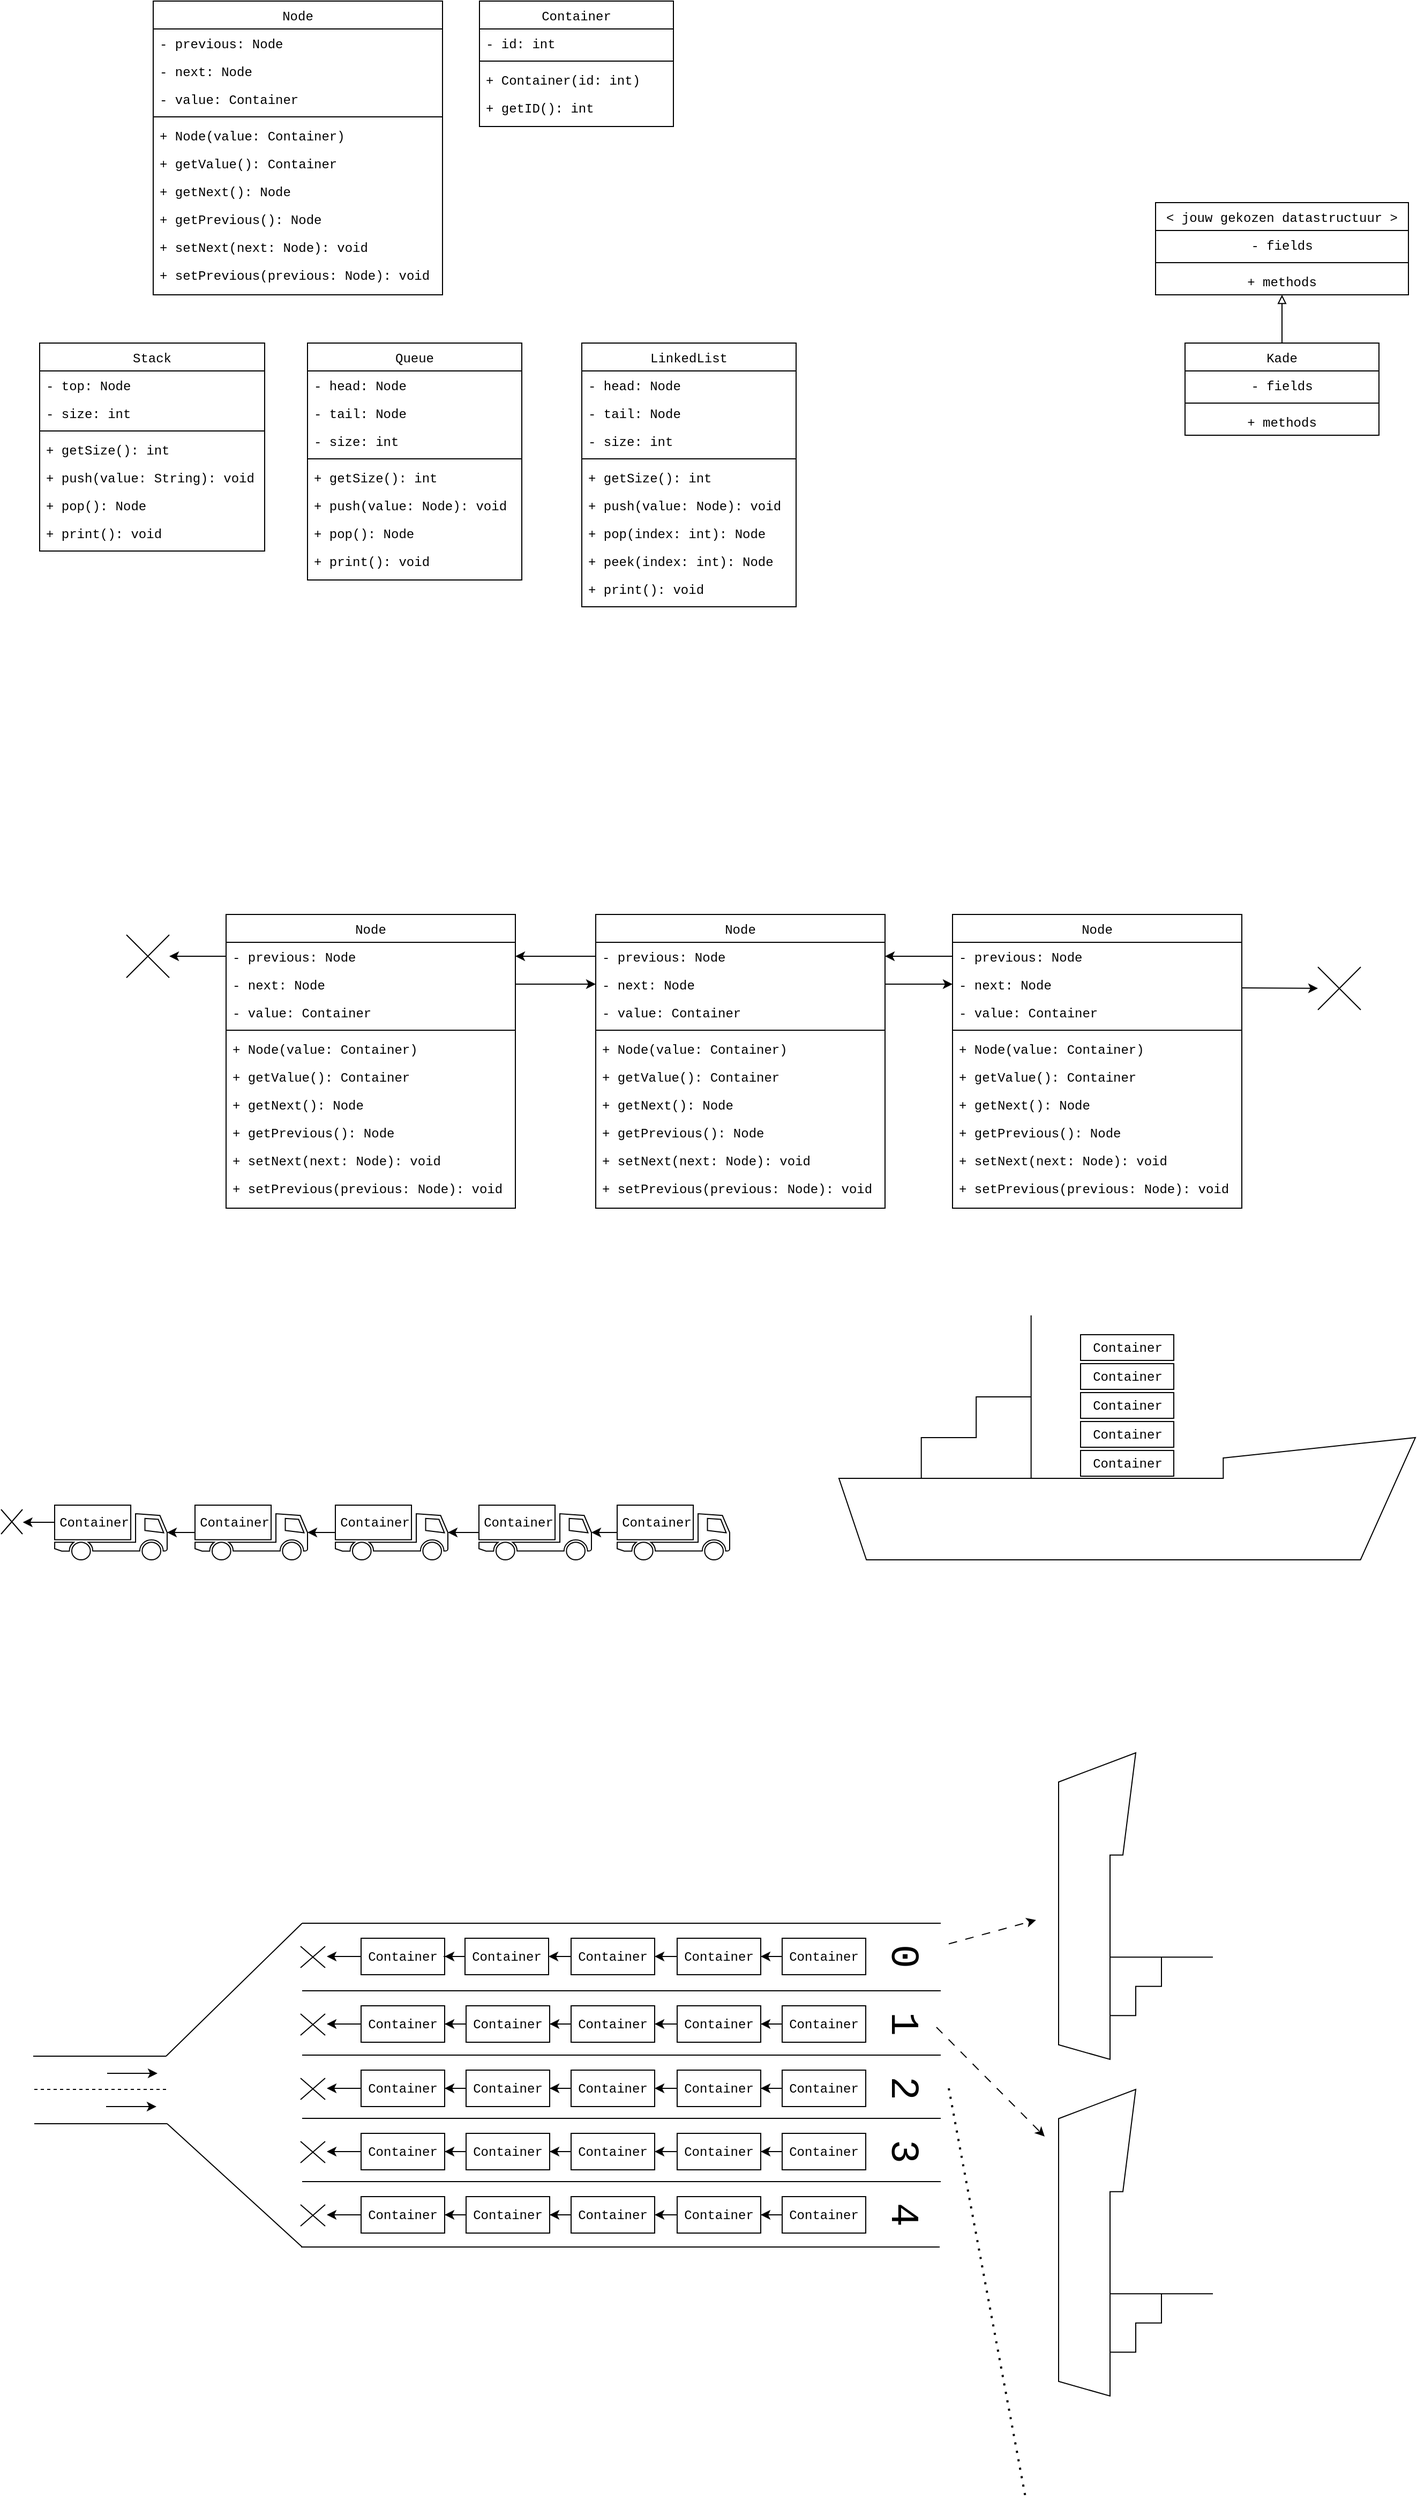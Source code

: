 <mxfile version="23.1.5" type="device">
  <diagram name="Page-1" id="PR6fOSyUJeauLr7hAAhh">
    <mxGraphModel dx="1931" dy="2078" grid="0" gridSize="10" guides="1" tooltips="1" connect="1" arrows="1" fold="1" page="0" pageScale="1" pageWidth="850" pageHeight="1100" math="0" shadow="0">
      <root>
        <mxCell id="0" />
        <mxCell id="1" parent="0" />
        <mxCell id="jDrMUYj8cxWC8FAjD2sR-1" value="Node" style="swimlane;fontStyle=0;align=center;verticalAlign=top;childLayout=stackLayout;horizontal=1;startSize=26;horizontalStack=0;resizeParent=1;resizeLast=0;collapsible=1;marginBottom=0;rounded=0;shadow=0;strokeWidth=1;fontFamily=Courier New;" vertex="1" parent="1">
          <mxGeometry x="61" y="-51" width="270" height="274" as="geometry">
            <mxRectangle x="550" y="140" width="160" height="26" as="alternateBounds" />
          </mxGeometry>
        </mxCell>
        <mxCell id="jDrMUYj8cxWC8FAjD2sR-2" value="- previous: Node" style="text;align=left;verticalAlign=top;spacingLeft=4;spacingRight=4;overflow=hidden;rotatable=0;points=[[0,0.5],[1,0.5]];portConstraint=eastwest;rounded=0;shadow=0;html=0;fontFamily=Courier New;" vertex="1" parent="jDrMUYj8cxWC8FAjD2sR-1">
          <mxGeometry y="26" width="270" height="26" as="geometry" />
        </mxCell>
        <mxCell id="jDrMUYj8cxWC8FAjD2sR-3" value="- next: Node" style="text;align=left;verticalAlign=top;spacingLeft=4;spacingRight=4;overflow=hidden;rotatable=0;points=[[0,0.5],[1,0.5]];portConstraint=eastwest;rounded=0;shadow=0;html=0;fontFamily=Courier New;" vertex="1" parent="jDrMUYj8cxWC8FAjD2sR-1">
          <mxGeometry y="52" width="270" height="26" as="geometry" />
        </mxCell>
        <mxCell id="jDrMUYj8cxWC8FAjD2sR-4" value="- value: Container" style="text;align=left;verticalAlign=top;spacingLeft=4;spacingRight=4;overflow=hidden;rotatable=0;points=[[0,0.5],[1,0.5]];portConstraint=eastwest;rounded=0;shadow=0;html=0;fontFamily=Courier New;" vertex="1" parent="jDrMUYj8cxWC8FAjD2sR-1">
          <mxGeometry y="78" width="270" height="26" as="geometry" />
        </mxCell>
        <mxCell id="jDrMUYj8cxWC8FAjD2sR-5" value="" style="line;html=1;strokeWidth=1;align=left;verticalAlign=middle;spacingTop=-1;spacingLeft=3;spacingRight=3;rotatable=0;labelPosition=right;points=[];portConstraint=eastwest;fontFamily=Courier New;" vertex="1" parent="jDrMUYj8cxWC8FAjD2sR-1">
          <mxGeometry y="104" width="270" height="8" as="geometry" />
        </mxCell>
        <mxCell id="jDrMUYj8cxWC8FAjD2sR-6" value="+ Node(value: Container)" style="text;align=left;verticalAlign=top;spacingLeft=4;spacingRight=4;overflow=hidden;rotatable=0;points=[[0,0.5],[1,0.5]];portConstraint=eastwest;fontFamily=Courier New;" vertex="1" parent="jDrMUYj8cxWC8FAjD2sR-1">
          <mxGeometry y="112" width="270" height="26" as="geometry" />
        </mxCell>
        <mxCell id="jDrMUYj8cxWC8FAjD2sR-7" value="+ getValue(): Container" style="text;align=left;verticalAlign=top;spacingLeft=4;spacingRight=4;overflow=hidden;rotatable=0;points=[[0,0.5],[1,0.5]];portConstraint=eastwest;fontFamily=Courier New;" vertex="1" parent="jDrMUYj8cxWC8FAjD2sR-1">
          <mxGeometry y="138" width="270" height="26" as="geometry" />
        </mxCell>
        <mxCell id="jDrMUYj8cxWC8FAjD2sR-8" value="+ getNext(): Node" style="text;align=left;verticalAlign=top;spacingLeft=4;spacingRight=4;overflow=hidden;rotatable=0;points=[[0,0.5],[1,0.5]];portConstraint=eastwest;fontFamily=Courier New;" vertex="1" parent="jDrMUYj8cxWC8FAjD2sR-1">
          <mxGeometry y="164" width="270" height="26" as="geometry" />
        </mxCell>
        <mxCell id="jDrMUYj8cxWC8FAjD2sR-9" value="+ getPrevious(): Node" style="text;align=left;verticalAlign=top;spacingLeft=4;spacingRight=4;overflow=hidden;rotatable=0;points=[[0,0.5],[1,0.5]];portConstraint=eastwest;fontFamily=Courier New;" vertex="1" parent="jDrMUYj8cxWC8FAjD2sR-1">
          <mxGeometry y="190" width="270" height="26" as="geometry" />
        </mxCell>
        <mxCell id="jDrMUYj8cxWC8FAjD2sR-10" value="+ setNext(next: Node): void" style="text;align=left;verticalAlign=top;spacingLeft=4;spacingRight=4;overflow=hidden;rotatable=0;points=[[0,0.5],[1,0.5]];portConstraint=eastwest;fontFamily=Courier New;" vertex="1" parent="jDrMUYj8cxWC8FAjD2sR-1">
          <mxGeometry y="216" width="270" height="26" as="geometry" />
        </mxCell>
        <mxCell id="jDrMUYj8cxWC8FAjD2sR-11" value="+ setPrevious(previous: Node): void" style="text;align=left;verticalAlign=top;spacingLeft=4;spacingRight=4;overflow=hidden;rotatable=0;points=[[0,0.5],[1,0.5]];portConstraint=eastwest;fontFamily=Courier New;" vertex="1" parent="jDrMUYj8cxWC8FAjD2sR-1">
          <mxGeometry y="242" width="270" height="26" as="geometry" />
        </mxCell>
        <mxCell id="jDrMUYj8cxWC8FAjD2sR-12" value="Node" style="swimlane;fontStyle=0;align=center;verticalAlign=top;childLayout=stackLayout;horizontal=1;startSize=26;horizontalStack=0;resizeParent=1;resizeLast=0;collapsible=1;marginBottom=0;rounded=0;shadow=0;strokeWidth=1;fontFamily=Courier New;" vertex="1" parent="1">
          <mxGeometry x="406" y="-51" width="270" height="274" as="geometry">
            <mxRectangle x="550" y="140" width="160" height="26" as="alternateBounds" />
          </mxGeometry>
        </mxCell>
        <mxCell id="jDrMUYj8cxWC8FAjD2sR-13" value="- previous: Node" style="text;align=left;verticalAlign=top;spacingLeft=4;spacingRight=4;overflow=hidden;rotatable=0;points=[[0,0.5],[1,0.5]];portConstraint=eastwest;rounded=0;shadow=0;html=0;fontFamily=Courier New;" vertex="1" parent="jDrMUYj8cxWC8FAjD2sR-12">
          <mxGeometry y="26" width="270" height="26" as="geometry" />
        </mxCell>
        <mxCell id="jDrMUYj8cxWC8FAjD2sR-14" value="- next: Node" style="text;align=left;verticalAlign=top;spacingLeft=4;spacingRight=4;overflow=hidden;rotatable=0;points=[[0,0.5],[1,0.5]];portConstraint=eastwest;rounded=0;shadow=0;html=0;fontFamily=Courier New;" vertex="1" parent="jDrMUYj8cxWC8FAjD2sR-12">
          <mxGeometry y="52" width="270" height="26" as="geometry" />
        </mxCell>
        <mxCell id="jDrMUYj8cxWC8FAjD2sR-15" value="- value: Container" style="text;align=left;verticalAlign=top;spacingLeft=4;spacingRight=4;overflow=hidden;rotatable=0;points=[[0,0.5],[1,0.5]];portConstraint=eastwest;rounded=0;shadow=0;html=0;fontFamily=Courier New;" vertex="1" parent="jDrMUYj8cxWC8FAjD2sR-12">
          <mxGeometry y="78" width="270" height="26" as="geometry" />
        </mxCell>
        <mxCell id="jDrMUYj8cxWC8FAjD2sR-16" value="" style="line;html=1;strokeWidth=1;align=left;verticalAlign=middle;spacingTop=-1;spacingLeft=3;spacingRight=3;rotatable=0;labelPosition=right;points=[];portConstraint=eastwest;fontFamily=Courier New;" vertex="1" parent="jDrMUYj8cxWC8FAjD2sR-12">
          <mxGeometry y="104" width="270" height="8" as="geometry" />
        </mxCell>
        <mxCell id="jDrMUYj8cxWC8FAjD2sR-17" value="+ Node(value: Container)" style="text;align=left;verticalAlign=top;spacingLeft=4;spacingRight=4;overflow=hidden;rotatable=0;points=[[0,0.5],[1,0.5]];portConstraint=eastwest;fontFamily=Courier New;" vertex="1" parent="jDrMUYj8cxWC8FAjD2sR-12">
          <mxGeometry y="112" width="270" height="26" as="geometry" />
        </mxCell>
        <mxCell id="jDrMUYj8cxWC8FAjD2sR-18" value="+ getValue(): Container" style="text;align=left;verticalAlign=top;spacingLeft=4;spacingRight=4;overflow=hidden;rotatable=0;points=[[0,0.5],[1,0.5]];portConstraint=eastwest;fontFamily=Courier New;" vertex="1" parent="jDrMUYj8cxWC8FAjD2sR-12">
          <mxGeometry y="138" width="270" height="26" as="geometry" />
        </mxCell>
        <mxCell id="jDrMUYj8cxWC8FAjD2sR-19" value="+ getNext(): Node" style="text;align=left;verticalAlign=top;spacingLeft=4;spacingRight=4;overflow=hidden;rotatable=0;points=[[0,0.5],[1,0.5]];portConstraint=eastwest;fontFamily=Courier New;" vertex="1" parent="jDrMUYj8cxWC8FAjD2sR-12">
          <mxGeometry y="164" width="270" height="26" as="geometry" />
        </mxCell>
        <mxCell id="jDrMUYj8cxWC8FAjD2sR-20" value="+ getPrevious(): Node" style="text;align=left;verticalAlign=top;spacingLeft=4;spacingRight=4;overflow=hidden;rotatable=0;points=[[0,0.5],[1,0.5]];portConstraint=eastwest;fontFamily=Courier New;" vertex="1" parent="jDrMUYj8cxWC8FAjD2sR-12">
          <mxGeometry y="190" width="270" height="26" as="geometry" />
        </mxCell>
        <mxCell id="jDrMUYj8cxWC8FAjD2sR-21" value="+ setNext(next: Node): void" style="text;align=left;verticalAlign=top;spacingLeft=4;spacingRight=4;overflow=hidden;rotatable=0;points=[[0,0.5],[1,0.5]];portConstraint=eastwest;fontFamily=Courier New;" vertex="1" parent="jDrMUYj8cxWC8FAjD2sR-12">
          <mxGeometry y="216" width="270" height="26" as="geometry" />
        </mxCell>
        <mxCell id="jDrMUYj8cxWC8FAjD2sR-22" value="+ setPrevious(previous: Node): void" style="text;align=left;verticalAlign=top;spacingLeft=4;spacingRight=4;overflow=hidden;rotatable=0;points=[[0,0.5],[1,0.5]];portConstraint=eastwest;fontFamily=Courier New;" vertex="1" parent="jDrMUYj8cxWC8FAjD2sR-12">
          <mxGeometry y="242" width="270" height="26" as="geometry" />
        </mxCell>
        <mxCell id="jDrMUYj8cxWC8FAjD2sR-23" value="Node" style="swimlane;fontStyle=0;align=center;verticalAlign=top;childLayout=stackLayout;horizontal=1;startSize=26;horizontalStack=0;resizeParent=1;resizeLast=0;collapsible=1;marginBottom=0;rounded=0;shadow=0;strokeWidth=1;fontFamily=Courier New;" vertex="1" parent="1">
          <mxGeometry x="739" y="-51" width="270" height="274" as="geometry">
            <mxRectangle x="550" y="140" width="160" height="26" as="alternateBounds" />
          </mxGeometry>
        </mxCell>
        <mxCell id="jDrMUYj8cxWC8FAjD2sR-24" value="- previous: Node" style="text;align=left;verticalAlign=top;spacingLeft=4;spacingRight=4;overflow=hidden;rotatable=0;points=[[0,0.5],[1,0.5]];portConstraint=eastwest;rounded=0;shadow=0;html=0;fontFamily=Courier New;" vertex="1" parent="jDrMUYj8cxWC8FAjD2sR-23">
          <mxGeometry y="26" width="270" height="26" as="geometry" />
        </mxCell>
        <mxCell id="jDrMUYj8cxWC8FAjD2sR-25" value="- next: Node" style="text;align=left;verticalAlign=top;spacingLeft=4;spacingRight=4;overflow=hidden;rotatable=0;points=[[0,0.5],[1,0.5]];portConstraint=eastwest;rounded=0;shadow=0;html=0;fontFamily=Courier New;" vertex="1" parent="jDrMUYj8cxWC8FAjD2sR-23">
          <mxGeometry y="52" width="270" height="26" as="geometry" />
        </mxCell>
        <mxCell id="jDrMUYj8cxWC8FAjD2sR-26" value="- value: Container" style="text;align=left;verticalAlign=top;spacingLeft=4;spacingRight=4;overflow=hidden;rotatable=0;points=[[0,0.5],[1,0.5]];portConstraint=eastwest;rounded=0;shadow=0;html=0;fontFamily=Courier New;" vertex="1" parent="jDrMUYj8cxWC8FAjD2sR-23">
          <mxGeometry y="78" width="270" height="26" as="geometry" />
        </mxCell>
        <mxCell id="jDrMUYj8cxWC8FAjD2sR-27" value="" style="line;html=1;strokeWidth=1;align=left;verticalAlign=middle;spacingTop=-1;spacingLeft=3;spacingRight=3;rotatable=0;labelPosition=right;points=[];portConstraint=eastwest;fontFamily=Courier New;" vertex="1" parent="jDrMUYj8cxWC8FAjD2sR-23">
          <mxGeometry y="104" width="270" height="8" as="geometry" />
        </mxCell>
        <mxCell id="jDrMUYj8cxWC8FAjD2sR-28" value="+ Node(value: Container)" style="text;align=left;verticalAlign=top;spacingLeft=4;spacingRight=4;overflow=hidden;rotatable=0;points=[[0,0.5],[1,0.5]];portConstraint=eastwest;fontFamily=Courier New;" vertex="1" parent="jDrMUYj8cxWC8FAjD2sR-23">
          <mxGeometry y="112" width="270" height="26" as="geometry" />
        </mxCell>
        <mxCell id="jDrMUYj8cxWC8FAjD2sR-29" value="+ getValue(): Container" style="text;align=left;verticalAlign=top;spacingLeft=4;spacingRight=4;overflow=hidden;rotatable=0;points=[[0,0.5],[1,0.5]];portConstraint=eastwest;fontFamily=Courier New;" vertex="1" parent="jDrMUYj8cxWC8FAjD2sR-23">
          <mxGeometry y="138" width="270" height="26" as="geometry" />
        </mxCell>
        <mxCell id="jDrMUYj8cxWC8FAjD2sR-30" value="+ getNext(): Node" style="text;align=left;verticalAlign=top;spacingLeft=4;spacingRight=4;overflow=hidden;rotatable=0;points=[[0,0.5],[1,0.5]];portConstraint=eastwest;fontFamily=Courier New;" vertex="1" parent="jDrMUYj8cxWC8FAjD2sR-23">
          <mxGeometry y="164" width="270" height="26" as="geometry" />
        </mxCell>
        <mxCell id="jDrMUYj8cxWC8FAjD2sR-31" value="+ getPrevious(): Node" style="text;align=left;verticalAlign=top;spacingLeft=4;spacingRight=4;overflow=hidden;rotatable=0;points=[[0,0.5],[1,0.5]];portConstraint=eastwest;fontFamily=Courier New;" vertex="1" parent="jDrMUYj8cxWC8FAjD2sR-23">
          <mxGeometry y="190" width="270" height="26" as="geometry" />
        </mxCell>
        <mxCell id="jDrMUYj8cxWC8FAjD2sR-32" value="+ setNext(next: Node): void" style="text;align=left;verticalAlign=top;spacingLeft=4;spacingRight=4;overflow=hidden;rotatable=0;points=[[0,0.5],[1,0.5]];portConstraint=eastwest;fontFamily=Courier New;" vertex="1" parent="jDrMUYj8cxWC8FAjD2sR-23">
          <mxGeometry y="216" width="270" height="26" as="geometry" />
        </mxCell>
        <mxCell id="jDrMUYj8cxWC8FAjD2sR-33" value="+ setPrevious(previous: Node): void" style="text;align=left;verticalAlign=top;spacingLeft=4;spacingRight=4;overflow=hidden;rotatable=0;points=[[0,0.5],[1,0.5]];portConstraint=eastwest;fontFamily=Courier New;" vertex="1" parent="jDrMUYj8cxWC8FAjD2sR-23">
          <mxGeometry y="242" width="270" height="26" as="geometry" />
        </mxCell>
        <mxCell id="jDrMUYj8cxWC8FAjD2sR-35" value="" style="endArrow=classic;html=1;rounded=0;exitX=1;exitY=0.5;exitDx=0;exitDy=0;entryX=0;entryY=0.5;entryDx=0;entryDy=0;" edge="1" parent="1" source="jDrMUYj8cxWC8FAjD2sR-3" target="jDrMUYj8cxWC8FAjD2sR-14">
          <mxGeometry width="50" height="50" relative="1" as="geometry">
            <mxPoint x="494" y="236" as="sourcePoint" />
            <mxPoint x="544" y="186" as="targetPoint" />
          </mxGeometry>
        </mxCell>
        <mxCell id="jDrMUYj8cxWC8FAjD2sR-36" value="" style="endArrow=classic;html=1;rounded=0;" edge="1" parent="1" source="jDrMUYj8cxWC8FAjD2sR-14" target="jDrMUYj8cxWC8FAjD2sR-25">
          <mxGeometry width="50" height="50" relative="1" as="geometry">
            <mxPoint x="676" y="9" as="sourcePoint" />
            <mxPoint x="751" y="9" as="targetPoint" />
          </mxGeometry>
        </mxCell>
        <mxCell id="jDrMUYj8cxWC8FAjD2sR-38" value="" style="endArrow=classic;html=1;rounded=0;entryX=1;entryY=0.5;entryDx=0;entryDy=0;" edge="1" parent="1" source="jDrMUYj8cxWC8FAjD2sR-13" target="jDrMUYj8cxWC8FAjD2sR-2">
          <mxGeometry width="50" height="50" relative="1" as="geometry">
            <mxPoint x="361" y="44" as="sourcePoint" />
            <mxPoint x="436" y="44" as="targetPoint" />
          </mxGeometry>
        </mxCell>
        <mxCell id="jDrMUYj8cxWC8FAjD2sR-39" value="" style="endArrow=classic;html=1;rounded=0;exitX=0;exitY=0.5;exitDx=0;exitDy=0;entryX=1;entryY=0.5;entryDx=0;entryDy=0;" edge="1" parent="1" source="jDrMUYj8cxWC8FAjD2sR-24" target="jDrMUYj8cxWC8FAjD2sR-13">
          <mxGeometry width="50" height="50" relative="1" as="geometry">
            <mxPoint x="371" y="54" as="sourcePoint" />
            <mxPoint x="446" y="54" as="targetPoint" />
          </mxGeometry>
        </mxCell>
        <mxCell id="jDrMUYj8cxWC8FAjD2sR-42" value="" style="endArrow=classic;html=1;rounded=0;exitX=1;exitY=0.25;exitDx=0;exitDy=0;" edge="1" parent="1" source="jDrMUYj8cxWC8FAjD2sR-23" target="jDrMUYj8cxWC8FAjD2sR-41">
          <mxGeometry width="50" height="50" relative="1" as="geometry">
            <mxPoint x="1009" y="18" as="sourcePoint" />
            <mxPoint x="1106" y="18" as="targetPoint" />
          </mxGeometry>
        </mxCell>
        <mxCell id="jDrMUYj8cxWC8FAjD2sR-41" value="" style="shape=mxgraph.sysml.x;" vertex="1" parent="1">
          <mxGeometry x="1080" y="-2" width="40" height="40" as="geometry" />
        </mxCell>
        <mxCell id="jDrMUYj8cxWC8FAjD2sR-43" value="" style="endArrow=classic;html=1;rounded=0;exitX=0;exitY=0.5;exitDx=0;exitDy=0;" edge="1" parent="1" source="jDrMUYj8cxWC8FAjD2sR-2" target="jDrMUYj8cxWC8FAjD2sR-44">
          <mxGeometry width="50" height="50" relative="1" as="geometry">
            <mxPoint x="391" y="74" as="sourcePoint" />
            <mxPoint x="-12" y="-12" as="targetPoint" />
          </mxGeometry>
        </mxCell>
        <mxCell id="jDrMUYj8cxWC8FAjD2sR-44" value="" style="shape=mxgraph.sysml.x;" vertex="1" parent="1">
          <mxGeometry x="-32" y="-32" width="40" height="40" as="geometry" />
        </mxCell>
        <mxCell id="jDrMUYj8cxWC8FAjD2sR-45" value="" style="verticalLabelPosition=bottom;outlineConnect=0;align=center;dashed=0;html=1;verticalAlign=top;shape=mxgraph.pid.misc.ship" vertex="1" parent="1">
          <mxGeometry x="633" y="323" width="538" height="228" as="geometry" />
        </mxCell>
        <mxCell id="jDrMUYj8cxWC8FAjD2sR-46" value="&lt;font face=&quot;Courier New&quot;&gt;Container&lt;/font&gt;" style="rounded=0;whiteSpace=wrap;html=1;" vertex="1" parent="1">
          <mxGeometry x="858.5" y="449" width="87" height="24" as="geometry" />
        </mxCell>
        <mxCell id="jDrMUYj8cxWC8FAjD2sR-48" value="&lt;font face=&quot;Courier New&quot;&gt;Container&lt;/font&gt;" style="rounded=0;whiteSpace=wrap;html=1;" vertex="1" parent="1">
          <mxGeometry x="858.5" y="422" width="87" height="24" as="geometry" />
        </mxCell>
        <mxCell id="jDrMUYj8cxWC8FAjD2sR-49" value="&lt;font face=&quot;Courier New&quot;&gt;Container&lt;/font&gt;" style="rounded=0;whiteSpace=wrap;html=1;" vertex="1" parent="1">
          <mxGeometry x="858.5" y="395" width="87" height="24" as="geometry" />
        </mxCell>
        <mxCell id="jDrMUYj8cxWC8FAjD2sR-50" value="&lt;font face=&quot;Courier New&quot;&gt;Container&lt;/font&gt;" style="rounded=0;whiteSpace=wrap;html=1;" vertex="1" parent="1">
          <mxGeometry x="858.5" y="368" width="87" height="24" as="geometry" />
        </mxCell>
        <mxCell id="jDrMUYj8cxWC8FAjD2sR-51" value="&lt;font face=&quot;Courier New&quot;&gt;Container&lt;/font&gt;" style="rounded=0;whiteSpace=wrap;html=1;" vertex="1" parent="1">
          <mxGeometry x="858.5" y="341" width="87" height="24" as="geometry" />
        </mxCell>
        <mxCell id="jDrMUYj8cxWC8FAjD2sR-54" value="" style="group" vertex="1" connectable="0" parent="1">
          <mxGeometry x="297" y="500" width="105" height="51" as="geometry" />
        </mxCell>
        <mxCell id="jDrMUYj8cxWC8FAjD2sR-52" value="" style="shape=mxgraph.signs.transportation.truck_1;html=1;pointerEvents=1;fillColor=none;strokeColor=default;verticalLabelPosition=bottom;verticalAlign=top;align=center;flipH=1;movable=1;resizable=1;rotatable=1;deletable=1;editable=1;locked=0;connectable=1;" vertex="1" parent="jDrMUYj8cxWC8FAjD2sR-54">
          <mxGeometry width="105" height="51" as="geometry" />
        </mxCell>
        <mxCell id="jDrMUYj8cxWC8FAjD2sR-53" value="&lt;font face=&quot;Courier New&quot;&gt;Container&lt;/font&gt;" style="text;html=1;align=center;verticalAlign=middle;whiteSpace=wrap;rounded=0;" vertex="1" parent="jDrMUYj8cxWC8FAjD2sR-54">
          <mxGeometry y="5" width="74" height="22" as="geometry" />
        </mxCell>
        <mxCell id="jDrMUYj8cxWC8FAjD2sR-55" value="" style="group" vertex="1" connectable="0" parent="1">
          <mxGeometry x="163" y="500" width="105" height="51" as="geometry" />
        </mxCell>
        <mxCell id="jDrMUYj8cxWC8FAjD2sR-56" value="" style="shape=mxgraph.signs.transportation.truck_1;html=1;pointerEvents=1;fillColor=none;strokeColor=default;verticalLabelPosition=bottom;verticalAlign=top;align=center;flipH=1;movable=1;resizable=1;rotatable=1;deletable=1;editable=1;locked=0;connectable=1;" vertex="1" parent="jDrMUYj8cxWC8FAjD2sR-55">
          <mxGeometry width="105" height="51" as="geometry" />
        </mxCell>
        <mxCell id="jDrMUYj8cxWC8FAjD2sR-57" value="&lt;font face=&quot;Courier New&quot;&gt;Container&lt;/font&gt;" style="text;html=1;align=center;verticalAlign=middle;whiteSpace=wrap;rounded=0;" vertex="1" parent="jDrMUYj8cxWC8FAjD2sR-55">
          <mxGeometry y="5" width="74" height="22" as="geometry" />
        </mxCell>
        <mxCell id="jDrMUYj8cxWC8FAjD2sR-58" value="" style="group" vertex="1" connectable="0" parent="1">
          <mxGeometry x="32" y="500" width="105" height="51" as="geometry" />
        </mxCell>
        <mxCell id="jDrMUYj8cxWC8FAjD2sR-59" value="" style="shape=mxgraph.signs.transportation.truck_1;html=1;pointerEvents=1;fillColor=none;strokeColor=default;verticalLabelPosition=bottom;verticalAlign=top;align=center;flipH=1;movable=1;resizable=1;rotatable=1;deletable=1;editable=1;locked=0;connectable=1;" vertex="1" parent="jDrMUYj8cxWC8FAjD2sR-58">
          <mxGeometry width="105" height="51" as="geometry" />
        </mxCell>
        <mxCell id="jDrMUYj8cxWC8FAjD2sR-60" value="&lt;font face=&quot;Courier New&quot;&gt;Container&lt;/font&gt;" style="text;html=1;align=center;verticalAlign=middle;whiteSpace=wrap;rounded=0;" vertex="1" parent="jDrMUYj8cxWC8FAjD2sR-58">
          <mxGeometry y="5" width="74" height="22" as="geometry" />
        </mxCell>
        <mxCell id="jDrMUYj8cxWC8FAjD2sR-61" value="" style="group" vertex="1" connectable="0" parent="1">
          <mxGeometry x="426" y="500" width="105" height="51" as="geometry" />
        </mxCell>
        <mxCell id="jDrMUYj8cxWC8FAjD2sR-62" value="" style="shape=mxgraph.signs.transportation.truck_1;html=1;pointerEvents=1;fillColor=none;strokeColor=default;verticalLabelPosition=bottom;verticalAlign=top;align=center;flipH=1;movable=1;resizable=1;rotatable=1;deletable=1;editable=1;locked=0;connectable=1;" vertex="1" parent="jDrMUYj8cxWC8FAjD2sR-61">
          <mxGeometry width="105" height="51" as="geometry" />
        </mxCell>
        <mxCell id="jDrMUYj8cxWC8FAjD2sR-63" value="&lt;font face=&quot;Courier New&quot;&gt;Container&lt;/font&gt;" style="text;html=1;align=center;verticalAlign=middle;whiteSpace=wrap;rounded=0;" vertex="1" parent="jDrMUYj8cxWC8FAjD2sR-61">
          <mxGeometry y="5" width="74" height="22" as="geometry" />
        </mxCell>
        <mxCell id="jDrMUYj8cxWC8FAjD2sR-64" value="" style="group" vertex="1" connectable="0" parent="1">
          <mxGeometry x="-99" y="500" width="105" height="51" as="geometry" />
        </mxCell>
        <mxCell id="jDrMUYj8cxWC8FAjD2sR-65" value="" style="shape=mxgraph.signs.transportation.truck_1;html=1;pointerEvents=1;fillColor=none;strokeColor=default;verticalLabelPosition=bottom;verticalAlign=top;align=center;flipH=1;movable=1;resizable=1;rotatable=1;deletable=1;editable=1;locked=0;connectable=1;" vertex="1" parent="jDrMUYj8cxWC8FAjD2sR-64">
          <mxGeometry width="105" height="51" as="geometry" />
        </mxCell>
        <mxCell id="jDrMUYj8cxWC8FAjD2sR-82" style="edgeStyle=orthogonalEdgeStyle;rounded=0;orthogonalLoop=1;jettySize=auto;html=1;" edge="1" parent="jDrMUYj8cxWC8FAjD2sR-64" source="jDrMUYj8cxWC8FAjD2sR-66">
          <mxGeometry relative="1" as="geometry">
            <mxPoint x="-29.667" y="16.0" as="targetPoint" />
          </mxGeometry>
        </mxCell>
        <mxCell id="jDrMUYj8cxWC8FAjD2sR-66" value="&lt;font face=&quot;Courier New&quot;&gt;Container&lt;/font&gt;" style="text;html=1;align=center;verticalAlign=middle;whiteSpace=wrap;rounded=0;" vertex="1" parent="jDrMUYj8cxWC8FAjD2sR-64">
          <mxGeometry y="5" width="74" height="22" as="geometry" />
        </mxCell>
        <mxCell id="jDrMUYj8cxWC8FAjD2sR-75" style="edgeStyle=orthogonalEdgeStyle;rounded=0;orthogonalLoop=1;jettySize=auto;html=1;entryX=0;entryY=0.5;entryDx=0;entryDy=0;entryPerimeter=0;" edge="1" parent="1" source="jDrMUYj8cxWC8FAjD2sR-62" target="jDrMUYj8cxWC8FAjD2sR-52">
          <mxGeometry relative="1" as="geometry" />
        </mxCell>
        <mxCell id="jDrMUYj8cxWC8FAjD2sR-77" style="edgeStyle=orthogonalEdgeStyle;rounded=0;orthogonalLoop=1;jettySize=auto;html=1;entryX=0;entryY=0.5;entryDx=0;entryDy=0;entryPerimeter=0;" edge="1" parent="1" source="jDrMUYj8cxWC8FAjD2sR-52" target="jDrMUYj8cxWC8FAjD2sR-56">
          <mxGeometry relative="1" as="geometry" />
        </mxCell>
        <mxCell id="jDrMUYj8cxWC8FAjD2sR-78" style="edgeStyle=orthogonalEdgeStyle;rounded=0;orthogonalLoop=1;jettySize=auto;html=1;entryX=0;entryY=0.5;entryDx=0;entryDy=0;entryPerimeter=0;" edge="1" parent="1" source="jDrMUYj8cxWC8FAjD2sR-56" target="jDrMUYj8cxWC8FAjD2sR-59">
          <mxGeometry relative="1" as="geometry" />
        </mxCell>
        <mxCell id="jDrMUYj8cxWC8FAjD2sR-81" style="edgeStyle=orthogonalEdgeStyle;rounded=0;orthogonalLoop=1;jettySize=auto;html=1;entryX=0;entryY=0.5;entryDx=0;entryDy=0;entryPerimeter=0;" edge="1" parent="1" source="jDrMUYj8cxWC8FAjD2sR-59" target="jDrMUYj8cxWC8FAjD2sR-65">
          <mxGeometry relative="1" as="geometry" />
        </mxCell>
        <mxCell id="jDrMUYj8cxWC8FAjD2sR-83" value="" style="shape=mxgraph.sysml.x;" vertex="1" parent="1">
          <mxGeometry x="-149" y="504" width="20" height="23" as="geometry" />
        </mxCell>
        <mxCell id="jDrMUYj8cxWC8FAjD2sR-152" value="" style="group;rotation=90;" vertex="1" connectable="0" parent="1">
          <mxGeometry x="278" y="739" width="310" height="605" as="geometry" />
        </mxCell>
        <mxCell id="jDrMUYj8cxWC8FAjD2sR-93" style="edgeStyle=orthogonalEdgeStyle;rounded=0;orthogonalLoop=1;jettySize=auto;html=1;" edge="1" parent="jDrMUYj8cxWC8FAjD2sR-152" source="jDrMUYj8cxWC8FAjD2sR-84">
          <mxGeometry relative="1" as="geometry">
            <mxPoint x="-123" y="182" as="targetPoint" />
          </mxGeometry>
        </mxCell>
        <mxCell id="jDrMUYj8cxWC8FAjD2sR-84" value="&lt;div&gt;&lt;font face=&quot;Courier New&quot;&gt;Container&lt;/font&gt;&lt;/div&gt;" style="rounded=0;whiteSpace=wrap;html=1;rotation=0;" vertex="1" parent="jDrMUYj8cxWC8FAjD2sR-152">
          <mxGeometry x="-91" y="165" width="78" height="34" as="geometry" />
        </mxCell>
        <mxCell id="jDrMUYj8cxWC8FAjD2sR-92" style="edgeStyle=orthogonalEdgeStyle;rounded=0;orthogonalLoop=1;jettySize=auto;html=1;entryX=1;entryY=0.5;entryDx=0;entryDy=0;" edge="1" parent="jDrMUYj8cxWC8FAjD2sR-152" source="jDrMUYj8cxWC8FAjD2sR-85" target="jDrMUYj8cxWC8FAjD2sR-84">
          <mxGeometry relative="1" as="geometry" />
        </mxCell>
        <mxCell id="jDrMUYj8cxWC8FAjD2sR-85" value="&lt;div&gt;&lt;font face=&quot;Courier New&quot;&gt;Container&lt;/font&gt;&lt;/div&gt;" style="rounded=0;whiteSpace=wrap;html=1;rotation=0;" vertex="1" parent="jDrMUYj8cxWC8FAjD2sR-152">
          <mxGeometry x="6" y="165" width="78" height="34" as="geometry" />
        </mxCell>
        <mxCell id="jDrMUYj8cxWC8FAjD2sR-91" style="edgeStyle=orthogonalEdgeStyle;rounded=0;orthogonalLoop=1;jettySize=auto;html=1;entryX=1;entryY=0.5;entryDx=0;entryDy=0;" edge="1" parent="jDrMUYj8cxWC8FAjD2sR-152" source="jDrMUYj8cxWC8FAjD2sR-86" target="jDrMUYj8cxWC8FAjD2sR-85">
          <mxGeometry relative="1" as="geometry" />
        </mxCell>
        <mxCell id="jDrMUYj8cxWC8FAjD2sR-86" value="&lt;div&gt;&lt;font face=&quot;Courier New&quot;&gt;Container&lt;/font&gt;&lt;/div&gt;" style="rounded=0;whiteSpace=wrap;html=1;rotation=0;" vertex="1" parent="jDrMUYj8cxWC8FAjD2sR-152">
          <mxGeometry x="105" y="165" width="78" height="34" as="geometry" />
        </mxCell>
        <mxCell id="jDrMUYj8cxWC8FAjD2sR-90" style="edgeStyle=orthogonalEdgeStyle;rounded=0;orthogonalLoop=1;jettySize=auto;html=1;entryX=1;entryY=0.5;entryDx=0;entryDy=0;" edge="1" parent="jDrMUYj8cxWC8FAjD2sR-152" source="jDrMUYj8cxWC8FAjD2sR-87" target="jDrMUYj8cxWC8FAjD2sR-86">
          <mxGeometry relative="1" as="geometry" />
        </mxCell>
        <mxCell id="jDrMUYj8cxWC8FAjD2sR-87" value="&lt;div&gt;&lt;font face=&quot;Courier New&quot;&gt;Container&lt;/font&gt;&lt;/div&gt;" style="rounded=0;whiteSpace=wrap;html=1;rotation=0;" vertex="1" parent="jDrMUYj8cxWC8FAjD2sR-152">
          <mxGeometry x="204" y="165" width="78" height="34" as="geometry" />
        </mxCell>
        <mxCell id="jDrMUYj8cxWC8FAjD2sR-89" style="edgeStyle=orthogonalEdgeStyle;rounded=0;orthogonalLoop=1;jettySize=auto;html=1;" edge="1" parent="jDrMUYj8cxWC8FAjD2sR-152" source="jDrMUYj8cxWC8FAjD2sR-88" target="jDrMUYj8cxWC8FAjD2sR-87">
          <mxGeometry relative="1" as="geometry" />
        </mxCell>
        <mxCell id="jDrMUYj8cxWC8FAjD2sR-88" value="&lt;div&gt;&lt;font face=&quot;Courier New&quot;&gt;Container&lt;/font&gt;&lt;/div&gt;" style="rounded=0;whiteSpace=wrap;html=1;rotation=0;" vertex="1" parent="jDrMUYj8cxWC8FAjD2sR-152">
          <mxGeometry x="302" y="165" width="78" height="34" as="geometry" />
        </mxCell>
        <mxCell id="jDrMUYj8cxWC8FAjD2sR-94" value="" style="shape=mxgraph.sysml.x;rotation=90;" vertex="1" parent="jDrMUYj8cxWC8FAjD2sR-152">
          <mxGeometry x="-146" y="171" width="20" height="23" as="geometry" />
        </mxCell>
        <mxCell id="jDrMUYj8cxWC8FAjD2sR-96" value="" style="endArrow=none;html=1;rounded=0;" edge="1" parent="jDrMUYj8cxWC8FAjD2sR-152">
          <mxGeometry width="50" height="50" relative="1" as="geometry">
            <mxPoint x="-146" y="151" as="sourcePoint" />
            <mxPoint x="450" y="151" as="targetPoint" />
          </mxGeometry>
        </mxCell>
        <mxCell id="jDrMUYj8cxWC8FAjD2sR-97" style="edgeStyle=orthogonalEdgeStyle;rounded=0;orthogonalLoop=1;jettySize=auto;html=1;" edge="1" parent="jDrMUYj8cxWC8FAjD2sR-152" source="jDrMUYj8cxWC8FAjD2sR-98">
          <mxGeometry relative="1" as="geometry">
            <mxPoint x="-123" y="245" as="targetPoint" />
          </mxGeometry>
        </mxCell>
        <mxCell id="jDrMUYj8cxWC8FAjD2sR-98" value="&lt;div&gt;&lt;font face=&quot;Courier New&quot;&gt;Container&lt;/font&gt;&lt;/div&gt;" style="rounded=0;whiteSpace=wrap;html=1;rotation=0;" vertex="1" parent="jDrMUYj8cxWC8FAjD2sR-152">
          <mxGeometry x="-91" y="228" width="78" height="34" as="geometry" />
        </mxCell>
        <mxCell id="jDrMUYj8cxWC8FAjD2sR-99" style="edgeStyle=orthogonalEdgeStyle;rounded=0;orthogonalLoop=1;jettySize=auto;html=1;entryX=1;entryY=0.5;entryDx=0;entryDy=0;" edge="1" parent="jDrMUYj8cxWC8FAjD2sR-152" source="jDrMUYj8cxWC8FAjD2sR-100" target="jDrMUYj8cxWC8FAjD2sR-98">
          <mxGeometry relative="1" as="geometry" />
        </mxCell>
        <mxCell id="jDrMUYj8cxWC8FAjD2sR-100" value="&lt;div&gt;&lt;font face=&quot;Courier New&quot;&gt;Container&lt;/font&gt;&lt;/div&gt;" style="rounded=0;whiteSpace=wrap;html=1;rotation=0;" vertex="1" parent="jDrMUYj8cxWC8FAjD2sR-152">
          <mxGeometry x="7" y="228" width="78" height="34" as="geometry" />
        </mxCell>
        <mxCell id="jDrMUYj8cxWC8FAjD2sR-101" style="edgeStyle=orthogonalEdgeStyle;rounded=0;orthogonalLoop=1;jettySize=auto;html=1;entryX=1;entryY=0.5;entryDx=0;entryDy=0;" edge="1" parent="jDrMUYj8cxWC8FAjD2sR-152" source="jDrMUYj8cxWC8FAjD2sR-102" target="jDrMUYj8cxWC8FAjD2sR-100">
          <mxGeometry relative="1" as="geometry" />
        </mxCell>
        <mxCell id="jDrMUYj8cxWC8FAjD2sR-102" value="&lt;div&gt;&lt;font face=&quot;Courier New&quot;&gt;Container&lt;/font&gt;&lt;/div&gt;" style="rounded=0;whiteSpace=wrap;html=1;rotation=0;" vertex="1" parent="jDrMUYj8cxWC8FAjD2sR-152">
          <mxGeometry x="105" y="228" width="78" height="34" as="geometry" />
        </mxCell>
        <mxCell id="jDrMUYj8cxWC8FAjD2sR-103" style="edgeStyle=orthogonalEdgeStyle;rounded=0;orthogonalLoop=1;jettySize=auto;html=1;entryX=1;entryY=0.5;entryDx=0;entryDy=0;" edge="1" parent="jDrMUYj8cxWC8FAjD2sR-152" source="jDrMUYj8cxWC8FAjD2sR-104" target="jDrMUYj8cxWC8FAjD2sR-102">
          <mxGeometry relative="1" as="geometry" />
        </mxCell>
        <mxCell id="jDrMUYj8cxWC8FAjD2sR-104" value="&lt;div&gt;&lt;font face=&quot;Courier New&quot;&gt;Container&lt;/font&gt;&lt;/div&gt;" style="rounded=0;whiteSpace=wrap;html=1;rotation=0;" vertex="1" parent="jDrMUYj8cxWC8FAjD2sR-152">
          <mxGeometry x="204" y="228" width="78" height="34" as="geometry" />
        </mxCell>
        <mxCell id="jDrMUYj8cxWC8FAjD2sR-105" style="edgeStyle=orthogonalEdgeStyle;rounded=0;orthogonalLoop=1;jettySize=auto;html=1;" edge="1" parent="jDrMUYj8cxWC8FAjD2sR-152" source="jDrMUYj8cxWC8FAjD2sR-106" target="jDrMUYj8cxWC8FAjD2sR-104">
          <mxGeometry relative="1" as="geometry" />
        </mxCell>
        <mxCell id="jDrMUYj8cxWC8FAjD2sR-106" value="&lt;div&gt;&lt;font face=&quot;Courier New&quot;&gt;Container&lt;/font&gt;&lt;/div&gt;" style="rounded=0;whiteSpace=wrap;html=1;rotation=0;" vertex="1" parent="jDrMUYj8cxWC8FAjD2sR-152">
          <mxGeometry x="302" y="228" width="78" height="34" as="geometry" />
        </mxCell>
        <mxCell id="jDrMUYj8cxWC8FAjD2sR-107" value="" style="shape=mxgraph.sysml.x;rotation=90;" vertex="1" parent="jDrMUYj8cxWC8FAjD2sR-152">
          <mxGeometry x="-146" y="234" width="20" height="23" as="geometry" />
        </mxCell>
        <mxCell id="jDrMUYj8cxWC8FAjD2sR-108" value="" style="endArrow=none;html=1;rounded=0;" edge="1" parent="jDrMUYj8cxWC8FAjD2sR-152">
          <mxGeometry width="50" height="50" relative="1" as="geometry">
            <mxPoint x="-146" y="214" as="sourcePoint" />
            <mxPoint x="450" y="214" as="targetPoint" />
          </mxGeometry>
        </mxCell>
        <mxCell id="jDrMUYj8cxWC8FAjD2sR-109" style="edgeStyle=orthogonalEdgeStyle;rounded=0;orthogonalLoop=1;jettySize=auto;html=1;" edge="1" parent="jDrMUYj8cxWC8FAjD2sR-152" source="jDrMUYj8cxWC8FAjD2sR-110">
          <mxGeometry relative="1" as="geometry">
            <mxPoint x="-123" y="305" as="targetPoint" />
          </mxGeometry>
        </mxCell>
        <mxCell id="jDrMUYj8cxWC8FAjD2sR-110" value="&lt;div&gt;&lt;font face=&quot;Courier New&quot;&gt;Container&lt;/font&gt;&lt;/div&gt;" style="rounded=0;whiteSpace=wrap;html=1;rotation=0;" vertex="1" parent="jDrMUYj8cxWC8FAjD2sR-152">
          <mxGeometry x="-91" y="288" width="78" height="34" as="geometry" />
        </mxCell>
        <mxCell id="jDrMUYj8cxWC8FAjD2sR-111" style="edgeStyle=orthogonalEdgeStyle;rounded=0;orthogonalLoop=1;jettySize=auto;html=1;entryX=1;entryY=0.5;entryDx=0;entryDy=0;" edge="1" parent="jDrMUYj8cxWC8FAjD2sR-152" source="jDrMUYj8cxWC8FAjD2sR-112" target="jDrMUYj8cxWC8FAjD2sR-110">
          <mxGeometry relative="1" as="geometry" />
        </mxCell>
        <mxCell id="jDrMUYj8cxWC8FAjD2sR-112" value="&lt;div&gt;&lt;font face=&quot;Courier New&quot;&gt;Container&lt;/font&gt;&lt;/div&gt;" style="rounded=0;whiteSpace=wrap;html=1;rotation=0;" vertex="1" parent="jDrMUYj8cxWC8FAjD2sR-152">
          <mxGeometry x="7" y="288" width="78" height="34" as="geometry" />
        </mxCell>
        <mxCell id="jDrMUYj8cxWC8FAjD2sR-113" style="edgeStyle=orthogonalEdgeStyle;rounded=0;orthogonalLoop=1;jettySize=auto;html=1;entryX=1;entryY=0.5;entryDx=0;entryDy=0;" edge="1" parent="jDrMUYj8cxWC8FAjD2sR-152" source="jDrMUYj8cxWC8FAjD2sR-114" target="jDrMUYj8cxWC8FAjD2sR-112">
          <mxGeometry relative="1" as="geometry" />
        </mxCell>
        <mxCell id="jDrMUYj8cxWC8FAjD2sR-114" value="&lt;div&gt;&lt;font face=&quot;Courier New&quot;&gt;Container&lt;/font&gt;&lt;/div&gt;" style="rounded=0;whiteSpace=wrap;html=1;rotation=0;" vertex="1" parent="jDrMUYj8cxWC8FAjD2sR-152">
          <mxGeometry x="105" y="288" width="78" height="34" as="geometry" />
        </mxCell>
        <mxCell id="jDrMUYj8cxWC8FAjD2sR-115" style="edgeStyle=orthogonalEdgeStyle;rounded=0;orthogonalLoop=1;jettySize=auto;html=1;entryX=1;entryY=0.5;entryDx=0;entryDy=0;" edge="1" parent="jDrMUYj8cxWC8FAjD2sR-152" source="jDrMUYj8cxWC8FAjD2sR-116" target="jDrMUYj8cxWC8FAjD2sR-114">
          <mxGeometry relative="1" as="geometry" />
        </mxCell>
        <mxCell id="jDrMUYj8cxWC8FAjD2sR-116" value="&lt;div&gt;&lt;font face=&quot;Courier New&quot;&gt;Container&lt;/font&gt;&lt;/div&gt;" style="rounded=0;whiteSpace=wrap;html=1;rotation=0;" vertex="1" parent="jDrMUYj8cxWC8FAjD2sR-152">
          <mxGeometry x="204" y="288" width="78" height="34" as="geometry" />
        </mxCell>
        <mxCell id="jDrMUYj8cxWC8FAjD2sR-117" style="edgeStyle=orthogonalEdgeStyle;rounded=0;orthogonalLoop=1;jettySize=auto;html=1;" edge="1" parent="jDrMUYj8cxWC8FAjD2sR-152" source="jDrMUYj8cxWC8FAjD2sR-118" target="jDrMUYj8cxWC8FAjD2sR-116">
          <mxGeometry relative="1" as="geometry" />
        </mxCell>
        <mxCell id="jDrMUYj8cxWC8FAjD2sR-118" value="&lt;div&gt;&lt;font face=&quot;Courier New&quot;&gt;Container&lt;/font&gt;&lt;/div&gt;" style="rounded=0;whiteSpace=wrap;html=1;rotation=0;" vertex="1" parent="jDrMUYj8cxWC8FAjD2sR-152">
          <mxGeometry x="302" y="288" width="78" height="34" as="geometry" />
        </mxCell>
        <mxCell id="jDrMUYj8cxWC8FAjD2sR-119" value="" style="shape=mxgraph.sysml.x;rotation=90;" vertex="1" parent="jDrMUYj8cxWC8FAjD2sR-152">
          <mxGeometry x="-146" y="294" width="20" height="23" as="geometry" />
        </mxCell>
        <mxCell id="jDrMUYj8cxWC8FAjD2sR-120" value="" style="endArrow=none;html=1;rounded=0;" edge="1" parent="jDrMUYj8cxWC8FAjD2sR-152">
          <mxGeometry width="50" height="50" relative="1" as="geometry">
            <mxPoint x="-146" y="274" as="sourcePoint" />
            <mxPoint x="450" y="274" as="targetPoint" />
          </mxGeometry>
        </mxCell>
        <mxCell id="jDrMUYj8cxWC8FAjD2sR-121" style="edgeStyle=orthogonalEdgeStyle;rounded=0;orthogonalLoop=1;jettySize=auto;html=1;" edge="1" parent="jDrMUYj8cxWC8FAjD2sR-152" source="jDrMUYj8cxWC8FAjD2sR-122">
          <mxGeometry relative="1" as="geometry">
            <mxPoint x="-123" y="364" as="targetPoint" />
          </mxGeometry>
        </mxCell>
        <mxCell id="jDrMUYj8cxWC8FAjD2sR-122" value="&lt;div&gt;&lt;font face=&quot;Courier New&quot;&gt;Container&lt;/font&gt;&lt;/div&gt;" style="rounded=0;whiteSpace=wrap;html=1;rotation=0;" vertex="1" parent="jDrMUYj8cxWC8FAjD2sR-152">
          <mxGeometry x="-91" y="347" width="78" height="34" as="geometry" />
        </mxCell>
        <mxCell id="jDrMUYj8cxWC8FAjD2sR-123" style="edgeStyle=orthogonalEdgeStyle;rounded=0;orthogonalLoop=1;jettySize=auto;html=1;entryX=1;entryY=0.5;entryDx=0;entryDy=0;" edge="1" parent="jDrMUYj8cxWC8FAjD2sR-152" source="jDrMUYj8cxWC8FAjD2sR-124" target="jDrMUYj8cxWC8FAjD2sR-122">
          <mxGeometry relative="1" as="geometry" />
        </mxCell>
        <mxCell id="jDrMUYj8cxWC8FAjD2sR-124" value="&lt;div&gt;&lt;font face=&quot;Courier New&quot;&gt;Container&lt;/font&gt;&lt;/div&gt;" style="rounded=0;whiteSpace=wrap;html=1;rotation=0;" vertex="1" parent="jDrMUYj8cxWC8FAjD2sR-152">
          <mxGeometry x="7" y="347" width="78" height="34" as="geometry" />
        </mxCell>
        <mxCell id="jDrMUYj8cxWC8FAjD2sR-125" style="edgeStyle=orthogonalEdgeStyle;rounded=0;orthogonalLoop=1;jettySize=auto;html=1;entryX=1;entryY=0.5;entryDx=0;entryDy=0;" edge="1" parent="jDrMUYj8cxWC8FAjD2sR-152" source="jDrMUYj8cxWC8FAjD2sR-126" target="jDrMUYj8cxWC8FAjD2sR-124">
          <mxGeometry relative="1" as="geometry" />
        </mxCell>
        <mxCell id="jDrMUYj8cxWC8FAjD2sR-126" value="&lt;div&gt;&lt;font face=&quot;Courier New&quot;&gt;Container&lt;/font&gt;&lt;/div&gt;" style="rounded=0;whiteSpace=wrap;html=1;rotation=0;" vertex="1" parent="jDrMUYj8cxWC8FAjD2sR-152">
          <mxGeometry x="105" y="347" width="78" height="34" as="geometry" />
        </mxCell>
        <mxCell id="jDrMUYj8cxWC8FAjD2sR-127" style="edgeStyle=orthogonalEdgeStyle;rounded=0;orthogonalLoop=1;jettySize=auto;html=1;entryX=1;entryY=0.5;entryDx=0;entryDy=0;" edge="1" parent="jDrMUYj8cxWC8FAjD2sR-152" source="jDrMUYj8cxWC8FAjD2sR-128" target="jDrMUYj8cxWC8FAjD2sR-126">
          <mxGeometry relative="1" as="geometry" />
        </mxCell>
        <mxCell id="jDrMUYj8cxWC8FAjD2sR-128" value="&lt;div&gt;&lt;font face=&quot;Courier New&quot;&gt;Container&lt;/font&gt;&lt;/div&gt;" style="rounded=0;whiteSpace=wrap;html=1;rotation=0;" vertex="1" parent="jDrMUYj8cxWC8FAjD2sR-152">
          <mxGeometry x="204" y="347" width="78" height="34" as="geometry" />
        </mxCell>
        <mxCell id="jDrMUYj8cxWC8FAjD2sR-129" style="edgeStyle=orthogonalEdgeStyle;rounded=0;orthogonalLoop=1;jettySize=auto;html=1;" edge="1" parent="jDrMUYj8cxWC8FAjD2sR-152" source="jDrMUYj8cxWC8FAjD2sR-130" target="jDrMUYj8cxWC8FAjD2sR-128">
          <mxGeometry relative="1" as="geometry" />
        </mxCell>
        <mxCell id="jDrMUYj8cxWC8FAjD2sR-130" value="&lt;div&gt;&lt;font face=&quot;Courier New&quot;&gt;Container&lt;/font&gt;&lt;/div&gt;" style="rounded=0;whiteSpace=wrap;html=1;rotation=0;" vertex="1" parent="jDrMUYj8cxWC8FAjD2sR-152">
          <mxGeometry x="302" y="347" width="78" height="34" as="geometry" />
        </mxCell>
        <mxCell id="jDrMUYj8cxWC8FAjD2sR-131" value="" style="shape=mxgraph.sysml.x;rotation=90;" vertex="1" parent="jDrMUYj8cxWC8FAjD2sR-152">
          <mxGeometry x="-146" y="353" width="20" height="23" as="geometry" />
        </mxCell>
        <mxCell id="jDrMUYj8cxWC8FAjD2sR-132" value="" style="endArrow=none;html=1;rounded=0;" edge="1" parent="jDrMUYj8cxWC8FAjD2sR-152">
          <mxGeometry width="50" height="50" relative="1" as="geometry">
            <mxPoint x="-146" y="333" as="sourcePoint" />
            <mxPoint x="450" y="333" as="targetPoint" />
          </mxGeometry>
        </mxCell>
        <mxCell id="jDrMUYj8cxWC8FAjD2sR-133" style="edgeStyle=orthogonalEdgeStyle;rounded=0;orthogonalLoop=1;jettySize=auto;html=1;" edge="1" parent="jDrMUYj8cxWC8FAjD2sR-152" source="jDrMUYj8cxWC8FAjD2sR-134">
          <mxGeometry relative="1" as="geometry">
            <mxPoint x="-123" y="423" as="targetPoint" />
          </mxGeometry>
        </mxCell>
        <mxCell id="jDrMUYj8cxWC8FAjD2sR-134" value="&lt;div&gt;&lt;font face=&quot;Courier New&quot;&gt;Container&lt;/font&gt;&lt;/div&gt;" style="rounded=0;whiteSpace=wrap;html=1;rotation=0;" vertex="1" parent="jDrMUYj8cxWC8FAjD2sR-152">
          <mxGeometry x="-91" y="406" width="78" height="34" as="geometry" />
        </mxCell>
        <mxCell id="jDrMUYj8cxWC8FAjD2sR-135" style="edgeStyle=orthogonalEdgeStyle;rounded=0;orthogonalLoop=1;jettySize=auto;html=1;entryX=1;entryY=0.5;entryDx=0;entryDy=0;" edge="1" parent="jDrMUYj8cxWC8FAjD2sR-152" source="jDrMUYj8cxWC8FAjD2sR-136" target="jDrMUYj8cxWC8FAjD2sR-134">
          <mxGeometry relative="1" as="geometry" />
        </mxCell>
        <mxCell id="jDrMUYj8cxWC8FAjD2sR-136" value="&lt;div&gt;&lt;font face=&quot;Courier New&quot;&gt;Container&lt;/font&gt;&lt;/div&gt;" style="rounded=0;whiteSpace=wrap;html=1;rotation=0;" vertex="1" parent="jDrMUYj8cxWC8FAjD2sR-152">
          <mxGeometry x="7" y="406" width="78" height="34" as="geometry" />
        </mxCell>
        <mxCell id="jDrMUYj8cxWC8FAjD2sR-137" style="edgeStyle=orthogonalEdgeStyle;rounded=0;orthogonalLoop=1;jettySize=auto;html=1;entryX=1;entryY=0.5;entryDx=0;entryDy=0;" edge="1" parent="jDrMUYj8cxWC8FAjD2sR-152" source="jDrMUYj8cxWC8FAjD2sR-138" target="jDrMUYj8cxWC8FAjD2sR-136">
          <mxGeometry relative="1" as="geometry" />
        </mxCell>
        <mxCell id="jDrMUYj8cxWC8FAjD2sR-138" value="&lt;div&gt;&lt;font face=&quot;Courier New&quot;&gt;Container&lt;/font&gt;&lt;/div&gt;" style="rounded=0;whiteSpace=wrap;html=1;rotation=0;" vertex="1" parent="jDrMUYj8cxWC8FAjD2sR-152">
          <mxGeometry x="105" y="406" width="78" height="34" as="geometry" />
        </mxCell>
        <mxCell id="jDrMUYj8cxWC8FAjD2sR-139" style="edgeStyle=orthogonalEdgeStyle;rounded=0;orthogonalLoop=1;jettySize=auto;html=1;entryX=1;entryY=0.5;entryDx=0;entryDy=0;" edge="1" parent="jDrMUYj8cxWC8FAjD2sR-152" source="jDrMUYj8cxWC8FAjD2sR-140" target="jDrMUYj8cxWC8FAjD2sR-138">
          <mxGeometry relative="1" as="geometry" />
        </mxCell>
        <mxCell id="jDrMUYj8cxWC8FAjD2sR-140" value="&lt;div&gt;&lt;font face=&quot;Courier New&quot;&gt;Container&lt;/font&gt;&lt;/div&gt;" style="rounded=0;whiteSpace=wrap;html=1;rotation=0;" vertex="1" parent="jDrMUYj8cxWC8FAjD2sR-152">
          <mxGeometry x="204" y="406" width="78" height="34" as="geometry" />
        </mxCell>
        <mxCell id="jDrMUYj8cxWC8FAjD2sR-141" style="edgeStyle=orthogonalEdgeStyle;rounded=0;orthogonalLoop=1;jettySize=auto;html=1;" edge="1" parent="jDrMUYj8cxWC8FAjD2sR-152" source="jDrMUYj8cxWC8FAjD2sR-142" target="jDrMUYj8cxWC8FAjD2sR-140">
          <mxGeometry relative="1" as="geometry" />
        </mxCell>
        <mxCell id="jDrMUYj8cxWC8FAjD2sR-142" value="&lt;div&gt;&lt;font face=&quot;Courier New&quot;&gt;Container&lt;/font&gt;&lt;/div&gt;" style="rounded=0;whiteSpace=wrap;html=1;rotation=0;" vertex="1" parent="jDrMUYj8cxWC8FAjD2sR-152">
          <mxGeometry x="302" y="406" width="78" height="34" as="geometry" />
        </mxCell>
        <mxCell id="jDrMUYj8cxWC8FAjD2sR-143" value="" style="shape=mxgraph.sysml.x;rotation=90;" vertex="1" parent="jDrMUYj8cxWC8FAjD2sR-152">
          <mxGeometry x="-146" y="412" width="20" height="23" as="geometry" />
        </mxCell>
        <mxCell id="jDrMUYj8cxWC8FAjD2sR-144" value="" style="endArrow=none;html=1;rounded=0;" edge="1" parent="jDrMUYj8cxWC8FAjD2sR-152">
          <mxGeometry width="50" height="50" relative="1" as="geometry">
            <mxPoint x="-146" y="392" as="sourcePoint" />
            <mxPoint x="450" y="392" as="targetPoint" />
          </mxGeometry>
        </mxCell>
        <mxCell id="jDrMUYj8cxWC8FAjD2sR-145" value="" style="endArrow=none;html=1;rounded=0;" edge="1" parent="jDrMUYj8cxWC8FAjD2sR-152">
          <mxGeometry width="50" height="50" relative="1" as="geometry">
            <mxPoint x="-147" y="453" as="sourcePoint" />
            <mxPoint x="449" y="453" as="targetPoint" />
          </mxGeometry>
        </mxCell>
        <mxCell id="jDrMUYj8cxWC8FAjD2sR-146" value="&lt;font style=&quot;font-size: 37px;&quot; face=&quot;Courier New&quot;&gt;0&lt;/font&gt;" style="text;html=1;align=center;verticalAlign=middle;whiteSpace=wrap;rounded=0;rotation=90;" vertex="1" parent="jDrMUYj8cxWC8FAjD2sR-152">
          <mxGeometry x="380" y="139" width="69" height="86" as="geometry" />
        </mxCell>
        <mxCell id="jDrMUYj8cxWC8FAjD2sR-148" value="&lt;font style=&quot;font-size: 37px;&quot; face=&quot;Courier New&quot;&gt;1&lt;/font&gt;" style="text;html=1;align=center;verticalAlign=middle;whiteSpace=wrap;rounded=0;rotation=90;" vertex="1" parent="jDrMUYj8cxWC8FAjD2sR-152">
          <mxGeometry x="380" y="202" width="69" height="86" as="geometry" />
        </mxCell>
        <mxCell id="jDrMUYj8cxWC8FAjD2sR-149" value="&lt;font style=&quot;font-size: 37px;&quot; face=&quot;Courier New&quot;&gt;2&lt;/font&gt;" style="text;html=1;align=center;verticalAlign=middle;whiteSpace=wrap;rounded=0;rotation=90;" vertex="1" parent="jDrMUYj8cxWC8FAjD2sR-152">
          <mxGeometry x="380" y="262" width="69" height="86" as="geometry" />
        </mxCell>
        <mxCell id="jDrMUYj8cxWC8FAjD2sR-150" value="&lt;font style=&quot;font-size: 37px;&quot; face=&quot;Courier New&quot;&gt;3&lt;/font&gt;" style="text;html=1;align=center;verticalAlign=middle;whiteSpace=wrap;rounded=0;rotation=90;" vertex="1" parent="jDrMUYj8cxWC8FAjD2sR-152">
          <mxGeometry x="380" y="321" width="69" height="86" as="geometry" />
        </mxCell>
        <mxCell id="jDrMUYj8cxWC8FAjD2sR-151" value="&lt;font style=&quot;font-size: 37px;&quot; face=&quot;Courier New&quot;&gt;4&lt;/font&gt;" style="text;html=1;align=center;verticalAlign=middle;whiteSpace=wrap;rounded=0;rotation=90;" vertex="1" parent="jDrMUYj8cxWC8FAjD2sR-152">
          <mxGeometry x="380" y="380" width="69" height="86" as="geometry" />
        </mxCell>
        <mxCell id="jDrMUYj8cxWC8FAjD2sR-153" value="" style="verticalLabelPosition=bottom;outlineConnect=0;align=center;dashed=0;html=1;verticalAlign=top;shape=mxgraph.pid.misc.ship;rotation=90;flipH=1;" vertex="1" parent="1">
          <mxGeometry x="767" y="1116" width="286" height="144" as="geometry" />
        </mxCell>
        <mxCell id="jDrMUYj8cxWC8FAjD2sR-154" value="" style="verticalLabelPosition=bottom;outlineConnect=0;align=center;dashed=0;html=1;verticalAlign=top;shape=mxgraph.pid.misc.ship;rotation=90;flipV=0;flipH=1;" vertex="1" parent="1">
          <mxGeometry x="767" y="802" width="286" height="144" as="geometry" />
        </mxCell>
        <mxCell id="jDrMUYj8cxWC8FAjD2sR-155" value="" style="endArrow=classic;html=1;rounded=0;dashed=1;dashPattern=8 8;" edge="1" parent="1" source="jDrMUYj8cxWC8FAjD2sR-146">
          <mxGeometry width="50" height="50" relative="1" as="geometry">
            <mxPoint x="767" y="937" as="sourcePoint" />
            <mxPoint x="817" y="887" as="targetPoint" />
          </mxGeometry>
        </mxCell>
        <mxCell id="jDrMUYj8cxWC8FAjD2sR-156" value="" style="endArrow=classic;html=1;rounded=0;dashed=1;dashPattern=8 8;" edge="1" parent="1">
          <mxGeometry width="50" height="50" relative="1" as="geometry">
            <mxPoint x="724" y="987" as="sourcePoint" />
            <mxPoint x="825" y="1089" as="targetPoint" />
          </mxGeometry>
        </mxCell>
        <mxCell id="jDrMUYj8cxWC8FAjD2sR-158" value="" style="endArrow=none;dashed=1;html=1;dashPattern=1 3;strokeWidth=2;rounded=0;exitX=0.5;exitY=0;exitDx=0;exitDy=0;" edge="1" parent="1" source="jDrMUYj8cxWC8FAjD2sR-149">
          <mxGeometry width="50" height="50" relative="1" as="geometry">
            <mxPoint x="752" y="1178" as="sourcePoint" />
            <mxPoint x="807" y="1425" as="targetPoint" />
          </mxGeometry>
        </mxCell>
        <mxCell id="jDrMUYj8cxWC8FAjD2sR-159" value="" style="endArrow=none;html=1;rounded=0;" edge="1" parent="1">
          <mxGeometry width="50" height="50" relative="1" as="geometry">
            <mxPoint x="-119" y="1014" as="sourcePoint" />
            <mxPoint x="5" y="1014" as="targetPoint" />
          </mxGeometry>
        </mxCell>
        <mxCell id="jDrMUYj8cxWC8FAjD2sR-160" value="" style="endArrow=none;html=1;rounded=0;" edge="1" parent="1">
          <mxGeometry width="50" height="50" relative="1" as="geometry">
            <mxPoint x="-118" y="1077" as="sourcePoint" />
            <mxPoint x="6" y="1077" as="targetPoint" />
          </mxGeometry>
        </mxCell>
        <mxCell id="jDrMUYj8cxWC8FAjD2sR-162" value="" style="endArrow=none;html=1;rounded=0;dashed=1;" edge="1" parent="1">
          <mxGeometry width="50" height="50" relative="1" as="geometry">
            <mxPoint x="-118" y="1045" as="sourcePoint" />
            <mxPoint x="6" y="1045" as="targetPoint" />
          </mxGeometry>
        </mxCell>
        <mxCell id="jDrMUYj8cxWC8FAjD2sR-163" value="" style="endArrow=none;html=1;rounded=0;" edge="1" parent="1">
          <mxGeometry width="50" height="50" relative="1" as="geometry">
            <mxPoint x="5" y="1014" as="sourcePoint" />
            <mxPoint x="132" y="890" as="targetPoint" />
          </mxGeometry>
        </mxCell>
        <mxCell id="jDrMUYj8cxWC8FAjD2sR-164" value="" style="endArrow=none;html=1;rounded=0;" edge="1" parent="1">
          <mxGeometry width="50" height="50" relative="1" as="geometry">
            <mxPoint x="6" y="1077" as="sourcePoint" />
            <mxPoint x="132" y="1192" as="targetPoint" />
          </mxGeometry>
        </mxCell>
        <mxCell id="jDrMUYj8cxWC8FAjD2sR-165" value="" style="endArrow=classic;html=1;rounded=0;" edge="1" parent="1">
          <mxGeometry width="50" height="50" relative="1" as="geometry">
            <mxPoint x="-50" y="1030" as="sourcePoint" />
            <mxPoint x="-3" y="1030" as="targetPoint" />
          </mxGeometry>
        </mxCell>
        <mxCell id="jDrMUYj8cxWC8FAjD2sR-166" value="" style="endArrow=classic;html=1;rounded=0;" edge="1" parent="1">
          <mxGeometry width="50" height="50" relative="1" as="geometry">
            <mxPoint x="-51" y="1061" as="sourcePoint" />
            <mxPoint x="-4" y="1061" as="targetPoint" />
          </mxGeometry>
        </mxCell>
        <mxCell id="jDrMUYj8cxWC8FAjD2sR-272" value="Stack" style="swimlane;fontStyle=0;align=center;verticalAlign=top;childLayout=stackLayout;horizontal=1;startSize=26;horizontalStack=0;resizeParent=1;resizeLast=0;collapsible=1;marginBottom=0;rounded=0;shadow=0;strokeWidth=1;fontFamily=Courier New;" vertex="1" parent="1">
          <mxGeometry x="-113" y="-584" width="210" height="194" as="geometry">
            <mxRectangle x="550" y="140" width="160" height="26" as="alternateBounds" />
          </mxGeometry>
        </mxCell>
        <mxCell id="jDrMUYj8cxWC8FAjD2sR-273" value="- top: Node" style="text;align=left;verticalAlign=top;spacingLeft=4;spacingRight=4;overflow=hidden;rotatable=0;points=[[0,0.5],[1,0.5]];portConstraint=eastwest;rounded=0;shadow=0;html=0;fontFamily=Courier New;" vertex="1" parent="jDrMUYj8cxWC8FAjD2sR-272">
          <mxGeometry y="26" width="210" height="26" as="geometry" />
        </mxCell>
        <mxCell id="jDrMUYj8cxWC8FAjD2sR-274" value="- size: int" style="text;align=left;verticalAlign=top;spacingLeft=4;spacingRight=4;overflow=hidden;rotatable=0;points=[[0,0.5],[1,0.5]];portConstraint=eastwest;rounded=0;shadow=0;html=0;fontFamily=Courier New;" vertex="1" parent="jDrMUYj8cxWC8FAjD2sR-272">
          <mxGeometry y="52" width="210" height="26" as="geometry" />
        </mxCell>
        <mxCell id="jDrMUYj8cxWC8FAjD2sR-275" value="" style="line;html=1;strokeWidth=1;align=left;verticalAlign=middle;spacingTop=-1;spacingLeft=3;spacingRight=3;rotatable=0;labelPosition=right;points=[];portConstraint=eastwest;fontFamily=Courier New;" vertex="1" parent="jDrMUYj8cxWC8FAjD2sR-272">
          <mxGeometry y="78" width="210" height="8" as="geometry" />
        </mxCell>
        <mxCell id="jDrMUYj8cxWC8FAjD2sR-276" value="+ getSize(): int" style="text;align=left;verticalAlign=top;spacingLeft=4;spacingRight=4;overflow=hidden;rotatable=0;points=[[0,0.5],[1,0.5]];portConstraint=eastwest;fontFamily=Courier New;" vertex="1" parent="jDrMUYj8cxWC8FAjD2sR-272">
          <mxGeometry y="86" width="210" height="26" as="geometry" />
        </mxCell>
        <mxCell id="jDrMUYj8cxWC8FAjD2sR-277" value="+ push(value: String): void" style="text;align=left;verticalAlign=top;spacingLeft=4;spacingRight=4;overflow=hidden;rotatable=0;points=[[0,0.5],[1,0.5]];portConstraint=eastwest;fontFamily=Courier New;" vertex="1" parent="jDrMUYj8cxWC8FAjD2sR-272">
          <mxGeometry y="112" width="210" height="26" as="geometry" />
        </mxCell>
        <mxCell id="jDrMUYj8cxWC8FAjD2sR-278" value="+ pop(): Node" style="text;align=left;verticalAlign=top;spacingLeft=4;spacingRight=4;overflow=hidden;rotatable=0;points=[[0,0.5],[1,0.5]];portConstraint=eastwest;fontFamily=Courier New;" vertex="1" parent="jDrMUYj8cxWC8FAjD2sR-272">
          <mxGeometry y="138" width="210" height="26" as="geometry" />
        </mxCell>
        <mxCell id="jDrMUYj8cxWC8FAjD2sR-279" value="+ print(): void" style="text;align=left;verticalAlign=top;spacingLeft=4;spacingRight=4;overflow=hidden;rotatable=0;points=[[0,0.5],[1,0.5]];portConstraint=eastwest;fontFamily=Courier New;" vertex="1" parent="jDrMUYj8cxWC8FAjD2sR-272">
          <mxGeometry y="164" width="210" height="26" as="geometry" />
        </mxCell>
        <mxCell id="jDrMUYj8cxWC8FAjD2sR-280" value="Queue" style="swimlane;fontStyle=0;align=center;verticalAlign=top;childLayout=stackLayout;horizontal=1;startSize=26;horizontalStack=0;resizeParent=1;resizeLast=0;collapsible=1;marginBottom=0;rounded=0;shadow=0;strokeWidth=1;fontFamily=Courier New;" vertex="1" parent="1">
          <mxGeometry x="137" y="-584" width="200" height="221" as="geometry">
            <mxRectangle x="550" y="140" width="160" height="26" as="alternateBounds" />
          </mxGeometry>
        </mxCell>
        <mxCell id="jDrMUYj8cxWC8FAjD2sR-281" value="- head: Node" style="text;align=left;verticalAlign=top;spacingLeft=4;spacingRight=4;overflow=hidden;rotatable=0;points=[[0,0.5],[1,0.5]];portConstraint=eastwest;rounded=0;shadow=0;html=0;fontFamily=Courier New;" vertex="1" parent="jDrMUYj8cxWC8FAjD2sR-280">
          <mxGeometry y="26" width="200" height="26" as="geometry" />
        </mxCell>
        <mxCell id="jDrMUYj8cxWC8FAjD2sR-282" value="- tail: Node" style="text;align=left;verticalAlign=top;spacingLeft=4;spacingRight=4;overflow=hidden;rotatable=0;points=[[0,0.5],[1,0.5]];portConstraint=eastwest;rounded=0;shadow=0;html=0;fontFamily=Courier New;" vertex="1" parent="jDrMUYj8cxWC8FAjD2sR-280">
          <mxGeometry y="52" width="200" height="26" as="geometry" />
        </mxCell>
        <mxCell id="jDrMUYj8cxWC8FAjD2sR-283" value="- size: int" style="text;align=left;verticalAlign=top;spacingLeft=4;spacingRight=4;overflow=hidden;rotatable=0;points=[[0,0.5],[1,0.5]];portConstraint=eastwest;rounded=0;shadow=0;html=0;fontFamily=Courier New;" vertex="1" parent="jDrMUYj8cxWC8FAjD2sR-280">
          <mxGeometry y="78" width="200" height="26" as="geometry" />
        </mxCell>
        <mxCell id="jDrMUYj8cxWC8FAjD2sR-284" value="" style="line;html=1;strokeWidth=1;align=left;verticalAlign=middle;spacingTop=-1;spacingLeft=3;spacingRight=3;rotatable=0;labelPosition=right;points=[];portConstraint=eastwest;fontFamily=Courier New;" vertex="1" parent="jDrMUYj8cxWC8FAjD2sR-280">
          <mxGeometry y="104" width="200" height="8" as="geometry" />
        </mxCell>
        <mxCell id="jDrMUYj8cxWC8FAjD2sR-285" value="+ getSize(): int" style="text;align=left;verticalAlign=top;spacingLeft=4;spacingRight=4;overflow=hidden;rotatable=0;points=[[0,0.5],[1,0.5]];portConstraint=eastwest;fontFamily=Courier New;" vertex="1" parent="jDrMUYj8cxWC8FAjD2sR-280">
          <mxGeometry y="112" width="200" height="26" as="geometry" />
        </mxCell>
        <mxCell id="jDrMUYj8cxWC8FAjD2sR-286" value="+ push(value: Node): void" style="text;align=left;verticalAlign=top;spacingLeft=4;spacingRight=4;overflow=hidden;rotatable=0;points=[[0,0.5],[1,0.5]];portConstraint=eastwest;fontFamily=Courier New;" vertex="1" parent="jDrMUYj8cxWC8FAjD2sR-280">
          <mxGeometry y="138" width="200" height="26" as="geometry" />
        </mxCell>
        <mxCell id="jDrMUYj8cxWC8FAjD2sR-287" value="+ pop(): Node" style="text;align=left;verticalAlign=top;spacingLeft=4;spacingRight=4;overflow=hidden;rotatable=0;points=[[0,0.5],[1,0.5]];portConstraint=eastwest;fontFamily=Courier New;" vertex="1" parent="jDrMUYj8cxWC8FAjD2sR-280">
          <mxGeometry y="164" width="200" height="26" as="geometry" />
        </mxCell>
        <mxCell id="jDrMUYj8cxWC8FAjD2sR-288" value="+ print(): void" style="text;align=left;verticalAlign=top;spacingLeft=4;spacingRight=4;overflow=hidden;rotatable=0;points=[[0,0.5],[1,0.5]];portConstraint=eastwest;fontFamily=Courier New;" vertex="1" parent="jDrMUYj8cxWC8FAjD2sR-280">
          <mxGeometry y="190" width="200" height="26" as="geometry" />
        </mxCell>
        <mxCell id="jDrMUYj8cxWC8FAjD2sR-289" value="Node" style="swimlane;fontStyle=0;align=center;verticalAlign=top;childLayout=stackLayout;horizontal=1;startSize=26;horizontalStack=0;resizeParent=1;resizeLast=0;collapsible=1;marginBottom=0;rounded=0;shadow=0;strokeWidth=1;fontFamily=Courier New;" vertex="1" parent="1">
          <mxGeometry x="-7" y="-903" width="270" height="274" as="geometry">
            <mxRectangle x="550" y="140" width="160" height="26" as="alternateBounds" />
          </mxGeometry>
        </mxCell>
        <mxCell id="jDrMUYj8cxWC8FAjD2sR-290" value="- previous: Node" style="text;align=left;verticalAlign=top;spacingLeft=4;spacingRight=4;overflow=hidden;rotatable=0;points=[[0,0.5],[1,0.5]];portConstraint=eastwest;rounded=0;shadow=0;html=0;fontFamily=Courier New;" vertex="1" parent="jDrMUYj8cxWC8FAjD2sR-289">
          <mxGeometry y="26" width="270" height="26" as="geometry" />
        </mxCell>
        <mxCell id="jDrMUYj8cxWC8FAjD2sR-291" value="- next: Node" style="text;align=left;verticalAlign=top;spacingLeft=4;spacingRight=4;overflow=hidden;rotatable=0;points=[[0,0.5],[1,0.5]];portConstraint=eastwest;rounded=0;shadow=0;html=0;fontFamily=Courier New;" vertex="1" parent="jDrMUYj8cxWC8FAjD2sR-289">
          <mxGeometry y="52" width="270" height="26" as="geometry" />
        </mxCell>
        <mxCell id="jDrMUYj8cxWC8FAjD2sR-292" value="- value: Container" style="text;align=left;verticalAlign=top;spacingLeft=4;spacingRight=4;overflow=hidden;rotatable=0;points=[[0,0.5],[1,0.5]];portConstraint=eastwest;rounded=0;shadow=0;html=0;fontFamily=Courier New;" vertex="1" parent="jDrMUYj8cxWC8FAjD2sR-289">
          <mxGeometry y="78" width="270" height="26" as="geometry" />
        </mxCell>
        <mxCell id="jDrMUYj8cxWC8FAjD2sR-293" value="" style="line;html=1;strokeWidth=1;align=left;verticalAlign=middle;spacingTop=-1;spacingLeft=3;spacingRight=3;rotatable=0;labelPosition=right;points=[];portConstraint=eastwest;fontFamily=Courier New;" vertex="1" parent="jDrMUYj8cxWC8FAjD2sR-289">
          <mxGeometry y="104" width="270" height="8" as="geometry" />
        </mxCell>
        <mxCell id="jDrMUYj8cxWC8FAjD2sR-294" value="+ Node(value: Container)" style="text;align=left;verticalAlign=top;spacingLeft=4;spacingRight=4;overflow=hidden;rotatable=0;points=[[0,0.5],[1,0.5]];portConstraint=eastwest;fontFamily=Courier New;" vertex="1" parent="jDrMUYj8cxWC8FAjD2sR-289">
          <mxGeometry y="112" width="270" height="26" as="geometry" />
        </mxCell>
        <mxCell id="jDrMUYj8cxWC8FAjD2sR-295" value="+ getValue(): Container" style="text;align=left;verticalAlign=top;spacingLeft=4;spacingRight=4;overflow=hidden;rotatable=0;points=[[0,0.5],[1,0.5]];portConstraint=eastwest;fontFamily=Courier New;" vertex="1" parent="jDrMUYj8cxWC8FAjD2sR-289">
          <mxGeometry y="138" width="270" height="26" as="geometry" />
        </mxCell>
        <mxCell id="jDrMUYj8cxWC8FAjD2sR-296" value="+ getNext(): Node" style="text;align=left;verticalAlign=top;spacingLeft=4;spacingRight=4;overflow=hidden;rotatable=0;points=[[0,0.5],[1,0.5]];portConstraint=eastwest;fontFamily=Courier New;" vertex="1" parent="jDrMUYj8cxWC8FAjD2sR-289">
          <mxGeometry y="164" width="270" height="26" as="geometry" />
        </mxCell>
        <mxCell id="jDrMUYj8cxWC8FAjD2sR-297" value="+ getPrevious(): Node" style="text;align=left;verticalAlign=top;spacingLeft=4;spacingRight=4;overflow=hidden;rotatable=0;points=[[0,0.5],[1,0.5]];portConstraint=eastwest;fontFamily=Courier New;" vertex="1" parent="jDrMUYj8cxWC8FAjD2sR-289">
          <mxGeometry y="190" width="270" height="26" as="geometry" />
        </mxCell>
        <mxCell id="jDrMUYj8cxWC8FAjD2sR-298" value="+ setNext(next: Node): void" style="text;align=left;verticalAlign=top;spacingLeft=4;spacingRight=4;overflow=hidden;rotatable=0;points=[[0,0.5],[1,0.5]];portConstraint=eastwest;fontFamily=Courier New;" vertex="1" parent="jDrMUYj8cxWC8FAjD2sR-289">
          <mxGeometry y="216" width="270" height="26" as="geometry" />
        </mxCell>
        <mxCell id="jDrMUYj8cxWC8FAjD2sR-299" value="+ setPrevious(previous: Node): void" style="text;align=left;verticalAlign=top;spacingLeft=4;spacingRight=4;overflow=hidden;rotatable=0;points=[[0,0.5],[1,0.5]];portConstraint=eastwest;fontFamily=Courier New;" vertex="1" parent="jDrMUYj8cxWC8FAjD2sR-289">
          <mxGeometry y="242" width="270" height="26" as="geometry" />
        </mxCell>
        <mxCell id="jDrMUYj8cxWC8FAjD2sR-300" value="Container" style="swimlane;fontStyle=0;align=center;verticalAlign=top;childLayout=stackLayout;horizontal=1;startSize=26;horizontalStack=0;resizeParent=1;resizeLast=0;collapsible=1;marginBottom=0;rounded=0;shadow=0;strokeWidth=1;fontFamily=Courier New;" vertex="1" parent="1">
          <mxGeometry x="297.5" y="-903" width="181" height="117" as="geometry">
            <mxRectangle x="550" y="140" width="160" height="26" as="alternateBounds" />
          </mxGeometry>
        </mxCell>
        <mxCell id="jDrMUYj8cxWC8FAjD2sR-301" value="- id: int" style="text;align=left;verticalAlign=top;spacingLeft=4;spacingRight=4;overflow=hidden;rotatable=0;points=[[0,0.5],[1,0.5]];portConstraint=eastwest;rounded=0;shadow=0;html=0;fontFamily=Courier New;" vertex="1" parent="jDrMUYj8cxWC8FAjD2sR-300">
          <mxGeometry y="26" width="181" height="26" as="geometry" />
        </mxCell>
        <mxCell id="jDrMUYj8cxWC8FAjD2sR-302" value="" style="line;html=1;strokeWidth=1;align=left;verticalAlign=middle;spacingTop=-1;spacingLeft=3;spacingRight=3;rotatable=0;labelPosition=right;points=[];portConstraint=eastwest;fontFamily=Courier New;" vertex="1" parent="jDrMUYj8cxWC8FAjD2sR-300">
          <mxGeometry y="52" width="181" height="8" as="geometry" />
        </mxCell>
        <mxCell id="jDrMUYj8cxWC8FAjD2sR-303" value="+ Container(id: int)" style="text;align=left;verticalAlign=top;spacingLeft=4;spacingRight=4;overflow=hidden;rotatable=0;points=[[0,0.5],[1,0.5]];portConstraint=eastwest;fontFamily=Courier New;" vertex="1" parent="jDrMUYj8cxWC8FAjD2sR-300">
          <mxGeometry y="60" width="181" height="26" as="geometry" />
        </mxCell>
        <mxCell id="jDrMUYj8cxWC8FAjD2sR-304" value="+ getID(): int" style="text;align=left;verticalAlign=top;spacingLeft=4;spacingRight=4;overflow=hidden;rotatable=0;points=[[0,0.5],[1,0.5]];portConstraint=eastwest;fontFamily=Courier New;" vertex="1" parent="jDrMUYj8cxWC8FAjD2sR-300">
          <mxGeometry y="86" width="181" height="26" as="geometry" />
        </mxCell>
        <mxCell id="jDrMUYj8cxWC8FAjD2sR-305" value="LinkedList" style="swimlane;fontStyle=0;align=center;verticalAlign=top;childLayout=stackLayout;horizontal=1;startSize=26;horizontalStack=0;resizeParent=1;resizeLast=0;collapsible=1;marginBottom=0;rounded=0;shadow=0;strokeWidth=1;fontFamily=Courier New;" vertex="1" parent="1">
          <mxGeometry x="393" y="-584" width="200" height="246" as="geometry">
            <mxRectangle x="550" y="140" width="160" height="26" as="alternateBounds" />
          </mxGeometry>
        </mxCell>
        <mxCell id="jDrMUYj8cxWC8FAjD2sR-306" value="- head: Node" style="text;align=left;verticalAlign=top;spacingLeft=4;spacingRight=4;overflow=hidden;rotatable=0;points=[[0,0.5],[1,0.5]];portConstraint=eastwest;rounded=0;shadow=0;html=0;fontFamily=Courier New;" vertex="1" parent="jDrMUYj8cxWC8FAjD2sR-305">
          <mxGeometry y="26" width="200" height="26" as="geometry" />
        </mxCell>
        <mxCell id="jDrMUYj8cxWC8FAjD2sR-307" value="- tail: Node" style="text;align=left;verticalAlign=top;spacingLeft=4;spacingRight=4;overflow=hidden;rotatable=0;points=[[0,0.5],[1,0.5]];portConstraint=eastwest;rounded=0;shadow=0;html=0;fontFamily=Courier New;" vertex="1" parent="jDrMUYj8cxWC8FAjD2sR-305">
          <mxGeometry y="52" width="200" height="26" as="geometry" />
        </mxCell>
        <mxCell id="jDrMUYj8cxWC8FAjD2sR-308" value="- size: int" style="text;align=left;verticalAlign=top;spacingLeft=4;spacingRight=4;overflow=hidden;rotatable=0;points=[[0,0.5],[1,0.5]];portConstraint=eastwest;rounded=0;shadow=0;html=0;fontFamily=Courier New;" vertex="1" parent="jDrMUYj8cxWC8FAjD2sR-305">
          <mxGeometry y="78" width="200" height="26" as="geometry" />
        </mxCell>
        <mxCell id="jDrMUYj8cxWC8FAjD2sR-309" value="" style="line;html=1;strokeWidth=1;align=left;verticalAlign=middle;spacingTop=-1;spacingLeft=3;spacingRight=3;rotatable=0;labelPosition=right;points=[];portConstraint=eastwest;fontFamily=Courier New;" vertex="1" parent="jDrMUYj8cxWC8FAjD2sR-305">
          <mxGeometry y="104" width="200" height="8" as="geometry" />
        </mxCell>
        <mxCell id="jDrMUYj8cxWC8FAjD2sR-310" value="+ getSize(): int" style="text;align=left;verticalAlign=top;spacingLeft=4;spacingRight=4;overflow=hidden;rotatable=0;points=[[0,0.5],[1,0.5]];portConstraint=eastwest;fontFamily=Courier New;" vertex="1" parent="jDrMUYj8cxWC8FAjD2sR-305">
          <mxGeometry y="112" width="200" height="26" as="geometry" />
        </mxCell>
        <mxCell id="jDrMUYj8cxWC8FAjD2sR-311" value="+ push(value: Node): void" style="text;align=left;verticalAlign=top;spacingLeft=4;spacingRight=4;overflow=hidden;rotatable=0;points=[[0,0.5],[1,0.5]];portConstraint=eastwest;fontFamily=Courier New;" vertex="1" parent="jDrMUYj8cxWC8FAjD2sR-305">
          <mxGeometry y="138" width="200" height="26" as="geometry" />
        </mxCell>
        <mxCell id="jDrMUYj8cxWC8FAjD2sR-312" value="+ pop(index: int): Node" style="text;align=left;verticalAlign=top;spacingLeft=4;spacingRight=4;overflow=hidden;rotatable=0;points=[[0,0.5],[1,0.5]];portConstraint=eastwest;fontFamily=Courier New;" vertex="1" parent="jDrMUYj8cxWC8FAjD2sR-305">
          <mxGeometry y="164" width="200" height="26" as="geometry" />
        </mxCell>
        <mxCell id="jDrMUYj8cxWC8FAjD2sR-313" value="+ peek(index: int): Node" style="text;align=left;verticalAlign=top;spacingLeft=4;spacingRight=4;overflow=hidden;rotatable=0;points=[[0,0.5],[1,0.5]];portConstraint=eastwest;fontFamily=Courier New;" vertex="1" parent="jDrMUYj8cxWC8FAjD2sR-305">
          <mxGeometry y="190" width="200" height="26" as="geometry" />
        </mxCell>
        <mxCell id="jDrMUYj8cxWC8FAjD2sR-314" value="+ print(): void" style="text;align=left;verticalAlign=top;spacingLeft=4;spacingRight=4;overflow=hidden;rotatable=0;points=[[0,0.5],[1,0.5]];portConstraint=eastwest;fontFamily=Courier New;" vertex="1" parent="jDrMUYj8cxWC8FAjD2sR-305">
          <mxGeometry y="216" width="200" height="26" as="geometry" />
        </mxCell>
        <mxCell id="jDrMUYj8cxWC8FAjD2sR-315" style="edgeStyle=orthogonalEdgeStyle;rounded=0;orthogonalLoop=1;jettySize=auto;html=1;entryX=0.5;entryY=1;entryDx=0;entryDy=0;endArrow=block;endFill=0;" edge="1" parent="1" source="jDrMUYj8cxWC8FAjD2sR-316" target="jDrMUYj8cxWC8FAjD2sR-320">
          <mxGeometry relative="1" as="geometry" />
        </mxCell>
        <mxCell id="jDrMUYj8cxWC8FAjD2sR-316" value="Kade" style="swimlane;fontStyle=0;align=center;verticalAlign=top;childLayout=stackLayout;horizontal=1;startSize=26;horizontalStack=0;resizeParent=1;resizeLast=0;collapsible=1;marginBottom=0;rounded=0;shadow=0;strokeWidth=1;fontFamily=Courier New;" vertex="1" parent="1">
          <mxGeometry x="956" y="-584" width="181" height="86" as="geometry">
            <mxRectangle x="550" y="140" width="160" height="26" as="alternateBounds" />
          </mxGeometry>
        </mxCell>
        <mxCell id="jDrMUYj8cxWC8FAjD2sR-317" value="- fields" style="text;align=center;verticalAlign=top;spacingLeft=4;spacingRight=4;overflow=hidden;rotatable=0;points=[[0,0.5],[1,0.5]];portConstraint=eastwest;rounded=0;shadow=0;html=0;fontFamily=Courier New;" vertex="1" parent="jDrMUYj8cxWC8FAjD2sR-316">
          <mxGeometry y="26" width="181" height="26" as="geometry" />
        </mxCell>
        <mxCell id="jDrMUYj8cxWC8FAjD2sR-318" value="" style="line;html=1;strokeWidth=1;align=left;verticalAlign=middle;spacingTop=-1;spacingLeft=3;spacingRight=3;rotatable=0;labelPosition=right;points=[];portConstraint=eastwest;fontFamily=Courier New;" vertex="1" parent="jDrMUYj8cxWC8FAjD2sR-316">
          <mxGeometry y="52" width="181" height="8" as="geometry" />
        </mxCell>
        <mxCell id="jDrMUYj8cxWC8FAjD2sR-319" value="+ methods" style="text;align=center;verticalAlign=top;spacingLeft=4;spacingRight=4;overflow=hidden;rotatable=0;points=[[0,0.5],[1,0.5]];portConstraint=eastwest;rounded=0;shadow=0;html=0;fontFamily=Courier New;" vertex="1" parent="jDrMUYj8cxWC8FAjD2sR-316">
          <mxGeometry y="60" width="181" height="26" as="geometry" />
        </mxCell>
        <mxCell id="jDrMUYj8cxWC8FAjD2sR-320" value="&lt; jouw gekozen datastructuur &gt;" style="swimlane;fontStyle=0;align=center;verticalAlign=top;childLayout=stackLayout;horizontal=1;startSize=26;horizontalStack=0;resizeParent=1;resizeLast=0;collapsible=1;marginBottom=0;rounded=0;shadow=0;strokeWidth=1;fontFamily=Courier New;" vertex="1" parent="1">
          <mxGeometry x="928.5" y="-715" width="236" height="86" as="geometry">
            <mxRectangle x="550" y="140" width="160" height="26" as="alternateBounds" />
          </mxGeometry>
        </mxCell>
        <mxCell id="jDrMUYj8cxWC8FAjD2sR-321" value="- fields" style="text;align=center;verticalAlign=top;spacingLeft=4;spacingRight=4;overflow=hidden;rotatable=0;points=[[0,0.5],[1,0.5]];portConstraint=eastwest;rounded=0;shadow=0;html=0;fontFamily=Courier New;" vertex="1" parent="jDrMUYj8cxWC8FAjD2sR-320">
          <mxGeometry y="26" width="236" height="26" as="geometry" />
        </mxCell>
        <mxCell id="jDrMUYj8cxWC8FAjD2sR-322" value="" style="line;html=1;strokeWidth=1;align=left;verticalAlign=middle;spacingTop=-1;spacingLeft=3;spacingRight=3;rotatable=0;labelPosition=right;points=[];portConstraint=eastwest;fontFamily=Courier New;" vertex="1" parent="jDrMUYj8cxWC8FAjD2sR-320">
          <mxGeometry y="52" width="236" height="8" as="geometry" />
        </mxCell>
        <mxCell id="jDrMUYj8cxWC8FAjD2sR-323" value="+ methods" style="text;align=center;verticalAlign=top;spacingLeft=4;spacingRight=4;overflow=hidden;rotatable=0;points=[[0,0.5],[1,0.5]];portConstraint=eastwest;rounded=0;shadow=0;html=0;fontFamily=Courier New;" vertex="1" parent="jDrMUYj8cxWC8FAjD2sR-320">
          <mxGeometry y="60" width="236" height="26" as="geometry" />
        </mxCell>
      </root>
    </mxGraphModel>
  </diagram>
</mxfile>
